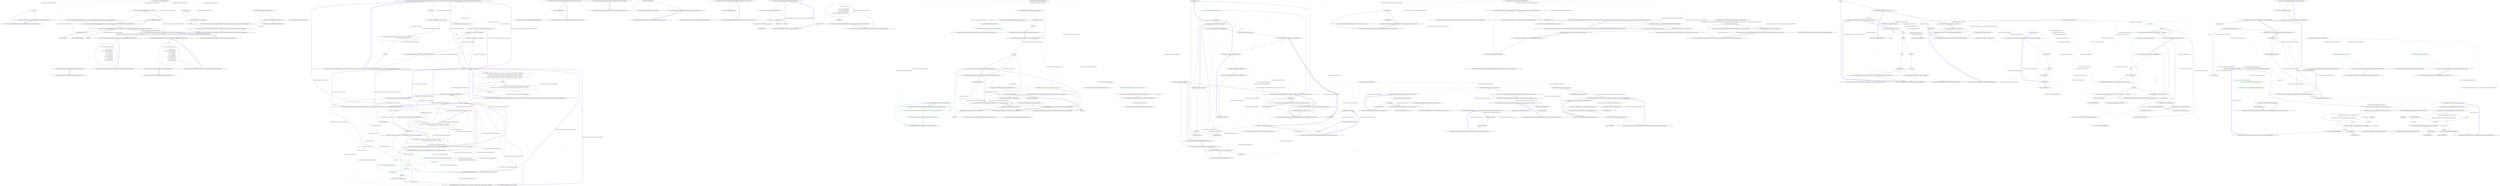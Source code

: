 digraph  {
n34 [label="QuantConnect.Data.Test.FakeTradeBarCustom", span=""];
n0 [cluster="QuantConnect.Data.Test.FakeTradeBarCustom.FakeTradeBarCustom(QuantConnect.SecurityType)", label="Entry QuantConnect.Data.Test.FakeTradeBarCustom.FakeTradeBarCustom(QuantConnect.SecurityType)", span="33-33"];
n1 [cluster="QuantConnect.Data.Test.FakeTradeBarCustom.FakeTradeBarCustom(QuantConnect.SecurityType)", label="_type = type", span="35-35"];
n2 [cluster="QuantConnect.Data.Test.FakeTradeBarCustom.FakeTradeBarCustom(QuantConnect.SecurityType)", label="Exit QuantConnect.Data.Test.FakeTradeBarCustom.FakeTradeBarCustom(QuantConnect.SecurityType)", span="33-33"];
n3 [cluster="QuantConnect.Data.Test.FakeTradeBarCustom.Reader(QuantConnect.Data.SubscriptionDataConfig, string, System.DateTime, QuantConnect.DataFeedEndpoint)", label="Entry QuantConnect.Data.Test.FakeTradeBarCustom.Reader(QuantConnect.Data.SubscriptionDataConfig, string, System.DateTime, QuantConnect.DataFeedEndpoint)", span="41-41"];
n4 [cluster="QuantConnect.Data.Test.FakeTradeBarCustom.Reader(QuantConnect.Data.SubscriptionDataConfig, string, System.DateTime, QuantConnect.DataFeedEndpoint)", label="_random.NextDouble() < 0.01", span="43-43"];
n7 [cluster="QuantConnect.Data.Test.FakeTradeBarCustom.Reader(QuantConnect.Data.SubscriptionDataConfig, string, System.DateTime, QuantConnect.DataFeedEndpoint)", label="var tradeBar  = (TradeBar)base.Reader(config, line, date, datafeed)", span="50-50"];
n5 [cluster="QuantConnect.Data.Test.FakeTradeBarCustom.Reader(QuantConnect.Data.SubscriptionDataConfig, string, System.DateTime, QuantConnect.DataFeedEndpoint)", label="return null;", span="46-46"];
n6 [cluster="QuantConnect.Data.Test.FakeTradeBarCustom.Reader(QuantConnect.Data.SubscriptionDataConfig, string, System.DateTime, QuantConnect.DataFeedEndpoint)", label="config.Security = _type", span="49-49"];
n10 [cluster="System.Random.NextDouble()", label="Entry System.Random.NextDouble()", span="0-0"];
n8 [cluster="QuantConnect.Data.Test.FakeTradeBarCustom.Reader(QuantConnect.Data.SubscriptionDataConfig, string, System.DateTime, QuantConnect.DataFeedEndpoint)", label="return CreateFromTradeBar(tradeBar);", span="51-51"];
n11 [cluster="QuantConnect.Data.Market.TradeBar.Reader(QuantConnect.Data.SubscriptionDataConfig, string, System.DateTime, QuantConnect.DataFeedEndpoint)", label="Entry QuantConnect.Data.Market.TradeBar.Reader(QuantConnect.Data.SubscriptionDataConfig, string, System.DateTime, QuantConnect.DataFeedEndpoint)", span="186-186"];
n9 [cluster="QuantConnect.Data.Test.FakeTradeBarCustom.Reader(QuantConnect.Data.SubscriptionDataConfig, string, System.DateTime, QuantConnect.DataFeedEndpoint)", label="Exit QuantConnect.Data.Test.FakeTradeBarCustom.Reader(QuantConnect.Data.SubscriptionDataConfig, string, System.DateTime, QuantConnect.DataFeedEndpoint)", span="41-41"];
n12 [cluster="QuantConnect.Data.Test.FakeTradeBarCustom.CreateFromTradeBar(QuantConnect.Data.Market.TradeBar)", label="Entry QuantConnect.Data.Test.FakeTradeBarCustom.CreateFromTradeBar(QuantConnect.Data.Market.TradeBar)", span="57-57"];
n13 [cluster="QuantConnect.Data.Test.FakeTradeBarCustom.CreateFromTradeBar(QuantConnect.Data.Market.TradeBar)", label="Exit QuantConnect.Data.Test.FakeTradeBarCustom.CreateFromTradeBar(QuantConnect.Data.Market.TradeBar)", span="57-57"];
n14 [cluster="QuantConnect.Data.Test.FakeTradeBarCustom.GetSource(QuantConnect.Data.SubscriptionDataConfig, System.DateTime, QuantConnect.DataFeedEndpoint)", label="Entry QuantConnect.Data.Test.FakeTradeBarCustom.GetSource(QuantConnect.Data.SubscriptionDataConfig, System.DateTime, QuantConnect.DataFeedEndpoint)", span="62-62"];
n15 [cluster="QuantConnect.Data.Test.FakeTradeBarCustom.GetSource(QuantConnect.Data.SubscriptionDataConfig, System.DateTime, QuantConnect.DataFeedEndpoint)", label="config.Security = _type", span="65-65"];
n16 [cluster="QuantConnect.Data.Test.FakeTradeBarCustom.GetSource(QuantConnect.Data.SubscriptionDataConfig, System.DateTime, QuantConnect.DataFeedEndpoint)", label="var file = base.GetSource(config, date, datafeed)", span="66-66"];
n17 [cluster="QuantConnect.Data.Test.FakeTradeBarCustom.GetSource(QuantConnect.Data.SubscriptionDataConfig, System.DateTime, QuantConnect.DataFeedEndpoint)", label="return file;", span="67-67"];
n19 [cluster="QuantConnect.Data.Market.TradeBar.GetSource(QuantConnect.Data.SubscriptionDataConfig, System.DateTime, QuantConnect.DataFeedEndpoint)", label="Entry QuantConnect.Data.Market.TradeBar.GetSource(QuantConnect.Data.SubscriptionDataConfig, System.DateTime, QuantConnect.DataFeedEndpoint)", span="262-262"];
n18 [cluster="QuantConnect.Data.Test.FakeTradeBarCustom.GetSource(QuantConnect.Data.SubscriptionDataConfig, System.DateTime, QuantConnect.DataFeedEndpoint)", label="Exit QuantConnect.Data.Test.FakeTradeBarCustom.GetSource(QuantConnect.Data.SubscriptionDataConfig, System.DateTime, QuantConnect.DataFeedEndpoint)", span="62-62"];
n20 [cluster="QuantConnect.Data.Test.FakeTradeBarCustom.Clone()", label="Entry QuantConnect.Data.Test.FakeTradeBarCustom.Clone()", span="73-73"];
n21 [cluster="QuantConnect.Data.Test.FakeTradeBarCustom.Clone()", label="return ObjectActivator.Clone(this) as FakeTradeBarCustom;", span="75-75"];
n22 [cluster="QuantConnect.Data.Test.FakeTradeBarCustom.Clone()", label="Exit QuantConnect.Data.Test.FakeTradeBarCustom.Clone()", span="73-73"];
n23 [cluster="QuantConnect.Util.ObjectActivator.Clone(object)", label="Entry QuantConnect.Util.ObjectActivator.Clone(object)", span="89-89"];
n24 [cluster="QuantConnect.Data.Test.FakeEquityTradeBarCustom.FakeEquityTradeBarCustom()", label="Entry QuantConnect.Data.Test.FakeEquityTradeBarCustom.FakeEquityTradeBarCustom()", span="87-87"];
n25 [cluster="QuantConnect.Data.Test.FakeEquityTradeBarCustom.FakeEquityTradeBarCustom()", label="Exit QuantConnect.Data.Test.FakeEquityTradeBarCustom.FakeEquityTradeBarCustom()", span="87-87"];
n26 [cluster="QuantConnect.Data.Test.FakeEquityTradeBarCustom.CreateFromTradeBar(QuantConnect.Data.Market.TradeBar)", label="Entry QuantConnect.Data.Test.FakeEquityTradeBarCustom.CreateFromTradeBar(QuantConnect.Data.Market.TradeBar)", span="95-95"];
n27 [cluster="QuantConnect.Data.Test.FakeEquityTradeBarCustom.CreateFromTradeBar(QuantConnect.Data.Market.TradeBar)", label="return new FakeEquityTradeBarCustom\r\n            {\r\n                Close = tradeBar.Close,\r\n                DataType = MarketDataType.Base,\r\n                High = tradeBar.High,\r\n                Low = tradeBar.Low,\r\n                Open = tradeBar.Open,\r\n                Symbol = tradeBar.Symbol,\r\n                Time = tradeBar.Time,\r\n                Value = tradeBar.Value,\r\n                Volume = tradeBar.Volume\r\n            };", span="97-108"];
n28 [cluster="QuantConnect.Data.Test.FakeEquityTradeBarCustom.CreateFromTradeBar(QuantConnect.Data.Market.TradeBar)", label="Exit QuantConnect.Data.Test.FakeEquityTradeBarCustom.CreateFromTradeBar(QuantConnect.Data.Market.TradeBar)", span="95-95"];
n29 [cluster="QuantConnect.Data.Test.FakeForexTradeBarCustom.FakeForexTradeBarCustom()", label="Entry QuantConnect.Data.Test.FakeForexTradeBarCustom.FakeForexTradeBarCustom()", span="120-120"];
n30 [cluster="QuantConnect.Data.Test.FakeForexTradeBarCustom.FakeForexTradeBarCustom()", label="Exit QuantConnect.Data.Test.FakeForexTradeBarCustom.FakeForexTradeBarCustom()", span="120-120"];
n31 [cluster="QuantConnect.Data.Test.FakeForexTradeBarCustom.CreateFromTradeBar(QuantConnect.Data.Market.TradeBar)", label="Entry QuantConnect.Data.Test.FakeForexTradeBarCustom.CreateFromTradeBar(QuantConnect.Data.Market.TradeBar)", span="128-128"];
n32 [cluster="QuantConnect.Data.Test.FakeForexTradeBarCustom.CreateFromTradeBar(QuantConnect.Data.Market.TradeBar)", label="return new FakeForexTradeBarCustom\r\n            {\r\n                Close = tradeBar.Close,\r\n                DataType = MarketDataType.Base,\r\n                High = tradeBar.High,\r\n                Low = tradeBar.Low,\r\n                Open = tradeBar.Open,\r\n                Symbol = tradeBar.Symbol,\r\n                Time = tradeBar.Time,\r\n                Value = tradeBar.Value,\r\n                Volume = tradeBar.Volume\r\n            };", span="130-141"];
n33 [cluster="QuantConnect.Data.Test.FakeForexTradeBarCustom.CreateFromTradeBar(QuantConnect.Data.Market.TradeBar)", label="Exit QuantConnect.Data.Test.FakeForexTradeBarCustom.CreateFromTradeBar(QuantConnect.Data.Market.TradeBar)", span="128-128"];
m0_26 [cluster="QuantConnect.Brokerages.FxcmBrokerageModel.CanUpdateOrder(QuantConnect.Securities.Security, QuantConnect.Orders.Order, QuantConnect.Orders.UpdateOrderRequest, out QuantConnect.Brokerages.BrokerageMessageEvent)", file="AuthorizationManager.cs", label="Entry QuantConnect.Brokerages.FxcmBrokerageModel.CanUpdateOrder(QuantConnect.Securities.Security, QuantConnect.Orders.Order, QuantConnect.Orders.UpdateOrderRequest, out QuantConnect.Brokerages.BrokerageMessageEvent)", span="135-135"];
m0_27 [cluster="QuantConnect.Brokerages.FxcmBrokerageModel.CanUpdateOrder(QuantConnect.Securities.Security, QuantConnect.Orders.Order, QuantConnect.Orders.UpdateOrderRequest, out QuantConnect.Brokerages.BrokerageMessageEvent)", file="AuthorizationManager.cs", label="message = null", span="137-137"];
m0_28 [cluster="QuantConnect.Brokerages.FxcmBrokerageModel.CanUpdateOrder(QuantConnect.Securities.Security, QuantConnect.Orders.Order, QuantConnect.Orders.UpdateOrderRequest, out QuantConnect.Brokerages.BrokerageMessageEvent)", file="AuthorizationManager.cs", label="request.Quantity != null && request.Quantity % 1000 != 0", span="140-140"];
m0_31 [cluster="QuantConnect.Brokerages.FxcmBrokerageModel.CanUpdateOrder(QuantConnect.Securities.Security, QuantConnect.Orders.Order, QuantConnect.Orders.UpdateOrderRequest, out QuantConnect.Brokerages.BrokerageMessageEvent)", file="AuthorizationManager.cs", label="var newQuantity = request.Quantity ?? order.Quantity", span="150-150"];
m0_33 [cluster="QuantConnect.Brokerages.FxcmBrokerageModel.CanUpdateOrder(QuantConnect.Securities.Security, QuantConnect.Orders.Order, QuantConnect.Orders.UpdateOrderRequest, out QuantConnect.Brokerages.BrokerageMessageEvent)", file="AuthorizationManager.cs", label="var stopPrice = request.StopPrice ?? security.Price", span="154-154"];
m0_34 [cluster="QuantConnect.Brokerages.FxcmBrokerageModel.CanUpdateOrder(QuantConnect.Securities.Security, QuantConnect.Orders.Order, QuantConnect.Orders.UpdateOrderRequest, out QuantConnect.Brokerages.BrokerageMessageEvent)", file="AuthorizationManager.cs", label="var limitPrice = request.LimitPrice ?? security.Price", span="155-155"];
m0_35 [cluster="QuantConnect.Brokerages.FxcmBrokerageModel.CanUpdateOrder(QuantConnect.Securities.Security, QuantConnect.Orders.Order, QuantConnect.Orders.UpdateOrderRequest, out QuantConnect.Brokerages.BrokerageMessageEvent)", file="AuthorizationManager.cs", label="return IsValidOrderPrices(security, order.Type, direction, stopPrice, limitPrice, ref message);", span="157-157"];
m0_29 [cluster="QuantConnect.Brokerages.FxcmBrokerageModel.CanUpdateOrder(QuantConnect.Securities.Security, QuantConnect.Orders.Order, QuantConnect.Orders.UpdateOrderRequest, out QuantConnect.Brokerages.BrokerageMessageEvent)", file="AuthorizationManager.cs", label="message = new BrokerageMessageEvent(BrokerageMessageType.Warning, ''NotSupported'',\r\n                    ''The order quantity must be a multiple of 1000.''\r\n                    )", span="142-144"];
m0_30 [cluster="QuantConnect.Brokerages.FxcmBrokerageModel.CanUpdateOrder(QuantConnect.Securities.Security, QuantConnect.Orders.Order, QuantConnect.Orders.UpdateOrderRequest, out QuantConnect.Brokerages.BrokerageMessageEvent)", file="AuthorizationManager.cs", label="return false;", span="146-146"];
m0_32 [cluster="QuantConnect.Brokerages.FxcmBrokerageModel.CanUpdateOrder(QuantConnect.Securities.Security, QuantConnect.Orders.Order, QuantConnect.Orders.UpdateOrderRequest, out QuantConnect.Brokerages.BrokerageMessageEvent)", file="AuthorizationManager.cs", label="var direction = newQuantity > 0 ? OrderDirection.Buy : OrderDirection.Sell", span="151-151"];
m0_36 [cluster="QuantConnect.Brokerages.FxcmBrokerageModel.CanUpdateOrder(QuantConnect.Securities.Security, QuantConnect.Orders.Order, QuantConnect.Orders.UpdateOrderRequest, out QuantConnect.Brokerages.BrokerageMessageEvent)", file="AuthorizationManager.cs", label="Exit QuantConnect.Brokerages.FxcmBrokerageModel.CanUpdateOrder(QuantConnect.Securities.Security, QuantConnect.Orders.Order, QuantConnect.Orders.UpdateOrderRequest, out QuantConnect.Brokerages.BrokerageMessageEvent)", span="135-135"];
m0_21 [cluster="QuantConnect.Brokerages.FxcmBrokerageModel.CanSubmitOrder(QuantConnect.Securities.Security, QuantConnect.Orders.Order, out QuantConnect.Brokerages.BrokerageMessageEvent)", file="AuthorizationManager.cs", label="return IsValidOrderPrices(security, OrderType.StopLimit, stopLimit.Direction, stopLimit.StopPrice, stopLimit.LimitPrice, ref message);", span="121-121"];
m0_20 [cluster="QuantConnect.Brokerages.FxcmBrokerageModel.CanSubmitOrder(QuantConnect.Securities.Security, QuantConnect.Orders.Order, out QuantConnect.Brokerages.BrokerageMessageEvent)", file="AuthorizationManager.cs", label="stopLimit != null", span="119-119"];
m0_37 [cluster="QuantConnect.Brokerages.FxcmBrokerageModel.GetFillModel(QuantConnect.Securities.Security)", file="AuthorizationManager.cs", label="Entry QuantConnect.Brokerages.FxcmBrokerageModel.GetFillModel(QuantConnect.Securities.Security)", span="165-165"];
m0_38 [cluster="QuantConnect.Brokerages.FxcmBrokerageModel.GetFillModel(QuantConnect.Securities.Security)", file="AuthorizationManager.cs", label="return new ImmediateFillModel();", span="167-167"];
m0_39 [cluster="QuantConnect.Brokerages.FxcmBrokerageModel.GetFillModel(QuantConnect.Securities.Security)", file="AuthorizationManager.cs", label="Exit QuantConnect.Brokerages.FxcmBrokerageModel.GetFillModel(QuantConnect.Securities.Security)", span="165-165"];
m0_40 [cluster="QuantConnect.Orders.Fills.ImmediateFillModel.ImmediateFillModel()", file="AuthorizationManager.cs", label="Entry QuantConnect.Orders.Fills.ImmediateFillModel.ImmediateFillModel()", span="26-26"];
m0_0 [cluster="QuantConnect.Brokerages.FxcmBrokerageModel.FxcmBrokerageModel(QuantConnect.AccountType)", file="AuthorizationManager.cs", label="Entry QuantConnect.Brokerages.FxcmBrokerageModel.FxcmBrokerageModel(QuantConnect.AccountType)", span="55-55"];
m0_1 [cluster="QuantConnect.Brokerages.FxcmBrokerageModel.FxcmBrokerageModel(QuantConnect.AccountType)", file="AuthorizationManager.cs", label="Exit QuantConnect.Brokerages.FxcmBrokerageModel.FxcmBrokerageModel(QuantConnect.AccountType)", span="55-55"];
m0_44 [cluster="QuantConnect.Orders.Fees.FxcmFeeModel.FxcmFeeModel()", file="AuthorizationManager.cs", label="Entry QuantConnect.Orders.Fees.FxcmFeeModel.FxcmFeeModel()", span="24-24"];
m0_19 [cluster="QuantConnect.Brokerages.FxcmBrokerageModel.CanSubmitOrder(QuantConnect.Securities.Security, QuantConnect.Orders.Order, out QuantConnect.Brokerages.BrokerageMessageEvent)", file="AuthorizationManager.cs", label="var stopLimit = order as StopLimitOrder", span="118-118"];
m0_3 [cluster="QuantConnect.Brokerages.FxcmBrokerageModel.CanSubmitOrder(QuantConnect.Securities.Security, QuantConnect.Orders.Order, out QuantConnect.Brokerages.BrokerageMessageEvent)", color=red, community=0, file="AuthorizationManager.cs", label="24: message = null", span="73-73"];
m0_4 [cluster="QuantConnect.Brokerages.FxcmBrokerageModel.CanSubmitOrder(QuantConnect.Securities.Security, QuantConnect.Orders.Order, out QuantConnect.Brokerages.BrokerageMessageEvent)", file="AuthorizationManager.cs", label="security.Type != SecurityType.Forex && security.Type != SecurityType.Cfd", span="76-76"];
m0_5 [cluster="QuantConnect.Brokerages.FxcmBrokerageModel.CanSubmitOrder(QuantConnect.Securities.Security, QuantConnect.Orders.Order, out QuantConnect.Brokerages.BrokerageMessageEvent)", file="AuthorizationManager.cs", label="message = new BrokerageMessageEvent(BrokerageMessageType.Warning, ''NotSupported'',\r\n                    ''This model does not support '' + security.Type + '' security type.''\r\n                    )", span="78-80"];
m0_6 [cluster="QuantConnect.Brokerages.FxcmBrokerageModel.CanSubmitOrder(QuantConnect.Securities.Security, QuantConnect.Orders.Order, out QuantConnect.Brokerages.BrokerageMessageEvent)", file="AuthorizationManager.cs", label="return false;", span="82-82"];
m0_7 [cluster="QuantConnect.Brokerages.FxcmBrokerageModel.CanSubmitOrder(QuantConnect.Securities.Security, QuantConnect.Orders.Order, out QuantConnect.Brokerages.BrokerageMessageEvent)", file="AuthorizationManager.cs", label="order.Type != OrderType.Limit && order.Type != OrderType.Market && order.Type != OrderType.StopMarket", span="86-86"];
m0_8 [cluster="QuantConnect.Brokerages.FxcmBrokerageModel.CanSubmitOrder(QuantConnect.Securities.Security, QuantConnect.Orders.Order, out QuantConnect.Brokerages.BrokerageMessageEvent)", file="AuthorizationManager.cs", label="message = new BrokerageMessageEvent(BrokerageMessageType.Warning, ''NotSupported'',\r\n                    ''This model does not support '' + order.Type + '' order type.''\r\n                    )", span="88-90"];
m0_2 [cluster="QuantConnect.Brokerages.FxcmBrokerageModel.CanSubmitOrder(QuantConnect.Securities.Security, QuantConnect.Orders.Order, out QuantConnect.Brokerages.BrokerageMessageEvent)", file="AuthorizationManager.cs", label="Entry QuantConnect.Brokerages.FxcmBrokerageModel.CanSubmitOrder(QuantConnect.Securities.Security, QuantConnect.Orders.Order, out QuantConnect.Brokerages.BrokerageMessageEvent)", span="71-71"];
m0_10 [cluster="QuantConnect.VisualStudioPlugin.AuthorizationManager.LogIn(QuantConnect.VisualStudioPlugin.Credentials, string)", color=green, community=0, file="AuthorizationManager.cs", label="24: var api = new Api.Api()", span="65-65"];
m0_13 [cluster="QuantConnect.VisualStudioPlugin.AuthorizationManager.LogIn(QuantConnect.VisualStudioPlugin.Credentials, string)", color=green, community=0, file="AuthorizationManager.cs", label="24: _api = api", span="69-69"];
m0_15 [cluster="QuantConnect.VisualStudioPlugin.AuthorizationManager.LogIn(QuantConnect.VisualStudioPlugin.Credentials, string)", color=green, community=0, file="AuthorizationManager.cs", label="24: return false;", span="74-74"];
m0_16 [cluster="QuantConnect.VisualStudioPlugin.AuthorizationManager.LogIn(QuantConnect.VisualStudioPlugin.Credentials, string)", color=green, community=0, file="AuthorizationManager.cs", label="24: FormatException", span="77-77"];
m0_18 [cluster="QuantConnect.VisualStudioPlugin.AuthorizationManager.LogIn(QuantConnect.VisualStudioPlugin.Credentials, string)", file="AuthorizationManager.cs", label="Exit QuantConnect.VisualStudioPlugin.AuthorizationManager.LogIn(QuantConnect.VisualStudioPlugin.Credentials, string)", span="61-61"];
m0_9 [cluster="QuantConnect.VisualStudioPlugin.AuthorizationManager.LogIn(QuantConnect.VisualStudioPlugin.Credentials, string)", file="AuthorizationManager.cs", label="Entry QuantConnect.VisualStudioPlugin.AuthorizationManager.LogIn(QuantConnect.VisualStudioPlugin.Credentials, string)", span="61-61"];
m0_11 [cluster="QuantConnect.VisualStudioPlugin.AuthorizationManager.LogIn(QuantConnect.VisualStudioPlugin.Credentials, string)", color=green, community=0, file="AuthorizationManager.cs", label="24: api.Initialize(int.Parse(credentials.UserId), credentials.AccessToken, dataFolderPath)", span="66-66"];
m0_12 [cluster="QuantConnect.VisualStudioPlugin.AuthorizationManager.LogIn(QuantConnect.VisualStudioPlugin.Credentials, string)", color=green, community=0, file="AuthorizationManager.cs", label="24: api.Connected", span="67-67"];
m0_14 [cluster="QuantConnect.VisualStudioPlugin.AuthorizationManager.LogIn(QuantConnect.VisualStudioPlugin.Credentials, string)", color=green, community=0, file="AuthorizationManager.cs", label="24: return true;", span="70-70"];
m0_17 [cluster="QuantConnect.VisualStudioPlugin.AuthorizationManager.LogIn(QuantConnect.VisualStudioPlugin.Credentials, string)", file="AuthorizationManager.cs", label="return false;", span="80-80"];
m0_22 [cluster="QuantConnect.VisualStudioPlugin.AuthorizationManager.LogOut()", file="AuthorizationManager.cs", label="Entry QuantConnect.VisualStudioPlugin.AuthorizationManager.LogOut()", span="88-88"];
m0_23 [cluster="QuantConnect.VisualStudioPlugin.AuthorizationManager.LogOut()", file="AuthorizationManager.cs", label="_api = null", span="90-90"];
m0_25 [cluster="QuantConnect.Brokerages.FxcmBrokerageModel.IsValidOrderPrices(QuantConnect.Securities.Security, QuantConnect.Orders.OrderType, QuantConnect.Orders.OrderDirection, decimal, decimal, ref QuantConnect.Brokerages.BrokerageMessageEvent)", file="AuthorizationManager.cs", label="QuantConnect.VisualStudioPlugin.AuthorizationManager", span=""];
m0_49 [cluster="QuantConnect.Brokerages.FxcmBrokerageModel.IsValidOrderPrices(QuantConnect.Securities.Security, QuantConnect.Orders.OrderType, QuantConnect.Orders.OrderDirection, decimal, decimal, ref QuantConnect.Brokerages.BrokerageMessageEvent)", file="AuthorizationManager.cs", label="var invalidPrice = orderType == OrderType.Limit && orderDirection == OrderDirection.Buy && limitPrice > security.Price ||\r\n                orderType == OrderType.Limit && orderDirection == OrderDirection.Sell && limitPrice < security.Price ||\r\n                orderType == OrderType.StopMarket && orderDirection == OrderDirection.Buy && stopPrice < security.Price ||\r\n                orderType == OrderType.StopMarket && orderDirection == OrderDirection.Sell && stopPrice > security.Price", span="196-199"];
m0_50 [cluster="QuantConnect.Brokerages.FxcmBrokerageModel.IsValidOrderPrices(QuantConnect.Securities.Security, QuantConnect.Orders.OrderType, QuantConnect.Orders.OrderDirection, decimal, decimal, ref QuantConnect.Brokerages.BrokerageMessageEvent)", file="AuthorizationManager.cs", label=invalidPrice, span="201-201"];
m0_51 [cluster="QuantConnect.Brokerages.FxcmBrokerageModel.IsValidOrderPrices(QuantConnect.Securities.Security, QuantConnect.Orders.OrderType, QuantConnect.Orders.OrderDirection, decimal, decimal, ref QuantConnect.Brokerages.BrokerageMessageEvent)", file="AuthorizationManager.cs", label="message = new BrokerageMessageEvent(BrokerageMessageType.Warning, ''NotSupported'',\r\n                    ''Limit Buy orders and Stop Sell orders must be below market, Limit Sell orders and Stop Buy orders must be above market.''\r\n                    )", span="203-205"];
m0_53 [cluster="QuantConnect.Brokerages.FxcmBrokerageModel.IsValidOrderPrices(QuantConnect.Securities.Security, QuantConnect.Orders.OrderType, QuantConnect.Orders.OrderDirection, decimal, decimal, ref QuantConnect.Brokerages.BrokerageMessageEvent)", file="AuthorizationManager.cs", label="return true;", span="210-210"];
m0_52 [cluster="QuantConnect.Brokerages.FxcmBrokerageModel.IsValidOrderPrices(QuantConnect.Securities.Security, QuantConnect.Orders.OrderType, QuantConnect.Orders.OrderDirection, decimal, decimal, ref QuantConnect.Brokerages.BrokerageMessageEvent)", file="AuthorizationManager.cs", label="return false;", span="207-207"];
m0_54 [cluster="QuantConnect.Brokerages.FxcmBrokerageModel.IsValidOrderPrices(QuantConnect.Securities.Security, QuantConnect.Orders.OrderType, QuantConnect.Orders.OrderDirection, decimal, decimal, ref QuantConnect.Brokerages.BrokerageMessageEvent)", file="AuthorizationManager.cs", label="Exit QuantConnect.Brokerages.FxcmBrokerageModel.IsValidOrderPrices(QuantConnect.Securities.Security, QuantConnect.Orders.OrderType, QuantConnect.Orders.OrderDirection, decimal, decimal, ref QuantConnect.Brokerages.BrokerageMessageEvent)", span="193-193"];
m0_45 [cluster="QuantConnect.Brokerages.FxcmBrokerageModel.GetSlippageModel(QuantConnect.Securities.Security)", file="AuthorizationManager.cs", label="Entry QuantConnect.Brokerages.FxcmBrokerageModel.GetSlippageModel(QuantConnect.Securities.Security)", span="185-185"];
m0_46 [cluster="QuantConnect.Brokerages.FxcmBrokerageModel.GetSlippageModel(QuantConnect.Securities.Security)", file="AuthorizationManager.cs", label="return new ConstantSlippageModel(0);", span="187-187"];
m0_47 [cluster="QuantConnect.Brokerages.FxcmBrokerageModel.GetSlippageModel(QuantConnect.Securities.Security)", file="AuthorizationManager.cs", label="Exit QuantConnect.Brokerages.FxcmBrokerageModel.GetSlippageModel(QuantConnect.Securities.Security)", span="185-185"];
m0_24 [cluster="QuantConnect.VisualStudioPlugin.AuthorizationManager.LogOut()", file="AuthorizationManager.cs", label="Exit QuantConnect.VisualStudioPlugin.AuthorizationManager.LogOut()", span="88-88"];
m0_41 [cluster="QuantConnect.Brokerages.FxcmBrokerageModel.GetFeeModel(QuantConnect.Securities.Security)", file="AuthorizationManager.cs", label="Entry QuantConnect.Brokerages.FxcmBrokerageModel.GetFeeModel(QuantConnect.Securities.Security)", span="175-175"];
m0_42 [cluster="QuantConnect.Brokerages.FxcmBrokerageModel.GetFeeModel(QuantConnect.Securities.Security)", file="AuthorizationManager.cs", label="return new FxcmFeeModel();", span="177-177"];
m0_43 [cluster="QuantConnect.Brokerages.FxcmBrokerageModel.GetFeeModel(QuantConnect.Securities.Security)", file="AuthorizationManager.cs", label="Exit QuantConnect.Brokerages.FxcmBrokerageModel.GetFeeModel(QuantConnect.Securities.Security)", span="175-175"];
m0_48 [cluster="QuantConnect.Orders.Slippage.ConstantSlippageModel.ConstantSlippageModel(decimal)", file="AuthorizationManager.cs", label="Entry QuantConnect.Orders.Slippage.ConstantSlippageModel.ConstantSlippageModel(decimal)", span="30-30"];
m1_0 [cluster="QuantConnect.VisualStudioPlugin.CredentialsManager.GetLastCredential()", file="CredentialsManager.cs", label="Entry QuantConnect.VisualStudioPlugin.CredentialsManager.GetLastCredential()", span="23-23"];
m1_1 [cluster="QuantConnect.VisualStudioPlugin.CredentialsManager.GetLastCredential()", color=red, community=0, file="CredentialsManager.cs", label="21: var cm = new Credential { Target = CREDENTIAL_TARGET }", span="25-25"];
m1_2 [cluster="QuantConnect.VisualStudioPlugin.CredentialsManager.GetLastCredential()", color=red, community=0, file="CredentialsManager.cs", label="21: !cm.Load()", span="26-26"];
m1_4 [cluster="QuantConnect.VisualStudioPlugin.CredentialsManager.GetLastCredential()", color=red, community=0, file="CredentialsManager.cs", label="22: return new Credentials(cm.Username, cm.Password);", span="31-31"];
m1_3 [cluster="QuantConnect.VisualStudioPlugin.CredentialsManager.GetLastCredential()", file="CredentialsManager.cs", label="return null;", span="28-28"];
m1_5 [cluster="QuantConnect.VisualStudioPlugin.CredentialsManager.GetLastCredential()", file="CredentialsManager.cs", label="Exit QuantConnect.VisualStudioPlugin.CredentialsManager.GetLastCredential()", span="23-23"];
m1_7 [cluster="Unk.Load", file="CredentialsManager.cs", label="Entry Unk.Load", span=""];
m1_6 [cluster="Credential.cstr", file="CredentialsManager.cs", label="Entry Credential.cstr", span=""];
m1_8 [cluster="Credentials.cstr", file="CredentialsManager.cs", label="Entry Credentials.cstr", span=""];
m1_13 [cluster="Unk.Save", file="CredentialsManager.cs", label="Entry Unk.Save", span=""];
m1_9 [cluster="QuantConnect.VisualStudioPlugin.CredentialsManager.SetCredentials(QuantConnect.VisualStudioPlugin.Credentials)", file="CredentialsManager.cs", label="Entry QuantConnect.VisualStudioPlugin.CredentialsManager.SetCredentials(QuantConnect.VisualStudioPlugin.Credentials)", span="34-34"];
m1_10 [cluster="QuantConnect.VisualStudioPlugin.CredentialsManager.SetCredentials(QuantConnect.VisualStudioPlugin.Credentials)", file="CredentialsManager.cs", label="var credential = new Credential\r\n            {\r\n                Target = CREDENTIAL_TARGET,\r\n                Username = credentials.UserId,\r\n                Password = credentials.AccessToken,\r\n                PersistanceType = PersistanceType.LocalComputer\r\n            }", span="36-42"];
m1_11 [cluster="QuantConnect.VisualStudioPlugin.CredentialsManager.SetCredentials(QuantConnect.VisualStudioPlugin.Credentials)", file="CredentialsManager.cs", label="credential.Save()", span="44-44"];
m1_12 [cluster="QuantConnect.VisualStudioPlugin.CredentialsManager.SetCredentials(QuantConnect.VisualStudioPlugin.Credentials)", file="CredentialsManager.cs", label="Exit QuantConnect.VisualStudioPlugin.CredentialsManager.SetCredentials(QuantConnect.VisualStudioPlugin.Credentials)", span="34-34"];
m2_34 [cluster="QuantConnect.VisualStudioPlugin.CredentialsManager.GetLastCredential()", file="LogInCommand.cs", label="Entry QuantConnect.VisualStudioPlugin.CredentialsManager.GetLastCredential()", span="24-24"];
m2_0 [cluster="QuantConnect.Tests.Brokerages.MarketOrderTestParameters.MarketOrderTestParameters(QuantConnect.Symbol)", file="LogInCommand.cs", label="Entry QuantConnect.Tests.Brokerages.MarketOrderTestParameters.MarketOrderTestParameters(QuantConnect.Symbol)", span="23-23"];
m2_1 [cluster="QuantConnect.Tests.Brokerages.MarketOrderTestParameters.MarketOrderTestParameters(QuantConnect.Symbol)", color=green, community=0, file="LogInCommand.cs", label="6: Exit QuantConnect.Tests.Brokerages.MarketOrderTestParameters.MarketOrderTestParameters(QuantConnect.Symbol)", span="23-23"];
m2_2 [cluster="QuantConnect.Tests.Brokerages.MarketOrderTestParameters.CreateShortOrder(int)", color=green, community=0, file="LogInCommand.cs", label="25: Entry QuantConnect.Tests.Brokerages.MarketOrderTestParameters.CreateShortOrder(int)", span="28-28"];
m2_3 [cluster="QuantConnect.Tests.Brokerages.MarketOrderTestParameters.CreateShortOrder(int)", file="LogInCommand.cs", label="return new MarketOrder(Symbol, -Math.Abs(quantity), DateTime.Now);", span="30-30"];
m2_25 [cluster="QuantConnect.VisualStudioPlugin.LogInDialog.GetCredentials()", file="LogInCommand.cs", label="Entry QuantConnect.VisualStudioPlugin.LogInDialog.GetCredentials()", span="76-76"];
m2_42 [cluster="QuantConnect.VisualStudioPlugin.AuthorizationManager.LogOut()", file="LogInCommand.cs", label="Entry QuantConnect.VisualStudioPlugin.AuthorizationManager.LogOut()", span="88-88"];
m2_10 [cluster="QuantConnect.VisualStudioPlugin.LogInCommand.DoLogIn(System.IServiceProvider)", file="LogInCommand.cs", label="return true;", span="54-54"];
m2_11 [cluster="QuantConnect.VisualStudioPlugin.LogInCommand.DoLogIn(System.IServiceProvider)", color=green, community=0, file="LogInCommand.cs", label="5: var logInDialog = new LogInDialog(authorizationManager, _solutionFolder)", span="57-57"];
m2_12 [cluster="QuantConnect.VisualStudioPlugin.LogInCommand.DoLogIn(System.IServiceProvider)", file="LogInCommand.cs", label="VsUtils.DisplayDialogWindow(logInDialog)", span="58-58"];
m2_4 [cluster="QuantConnect.Tests.Brokerages.MarketOrderTestParameters.CreateShortOrder(int)", file="LogInCommand.cs", label="Exit QuantConnect.Tests.Brokerages.MarketOrderTestParameters.CreateShortOrder(int)", span="28-28"];
m2_41 [cluster="QuantConnect.VisualStudioPlugin.CredentialsManager.ForgetCredentials()", file="LogInCommand.cs", label="Entry QuantConnect.VisualStudioPlugin.CredentialsManager.ForgetCredentials()", span="48-48"];
m2_36 [cluster="QuantConnect.VisualStudioPlugin.LogInCommand.DoLogOut(System.IServiceProvider)", file="LogInCommand.cs", label="Entry QuantConnect.VisualStudioPlugin.LogInCommand.DoLogOut(System.IServiceProvider)", span="86-86"];
m2_37 [cluster="QuantConnect.VisualStudioPlugin.LogInCommand.DoLogOut(System.IServiceProvider)", color=green, community=0, file="LogInCommand.cs", label="18: _credentialsManager.ForgetCredentials()", span="88-88"];
m2_38 [cluster="QuantConnect.VisualStudioPlugin.LogInCommand.DoLogOut(System.IServiceProvider)", color=green, community=0, file="LogInCommand.cs", label="32: AuthorizationManager.GetInstance().LogOut()", span="89-89"];
m2_39 [cluster="QuantConnect.VisualStudioPlugin.LogInCommand.DoLogOut(System.IServiceProvider)", color=green, community=0, file="LogInCommand.cs", label="28: VsUtils.DisplayInStatusBar(serviceProvider, ''Logged out of QuantConnect'')", span="90-90"];
m2_40 [cluster="QuantConnect.VisualStudioPlugin.LogInCommand.DoLogOut(System.IServiceProvider)", file="LogInCommand.cs", label="Exit QuantConnect.VisualStudioPlugin.LogInCommand.DoLogOut(System.IServiceProvider)", span="86-86"];
m2_23 [cluster="QuantConnect.VisualStudioPlugin.LogInDialog.LogInDialog(QuantConnect.VisualStudioPlugin.AuthorizationManager, string)", file="LogInCommand.cs", label="Entry QuantConnect.VisualStudioPlugin.LogInDialog.LogInDialog(QuantConnect.VisualStudioPlugin.AuthorizationManager, string)", span="33-33"];
m2_35 [cluster="QuantConnect.VisualStudioPlugin.AuthorizationManager.LogIn(QuantConnect.VisualStudioPlugin.Credentials, string)", file="LogInCommand.cs", label="Entry QuantConnect.VisualStudioPlugin.AuthorizationManager.LogIn(QuantConnect.VisualStudioPlugin.Credentials, string)", span="61-61"];
m2_20 [cluster="QuantConnect.VisualStudioPlugin.AuthorizationManager.GetInstance()", file="LogInCommand.cs", label="Entry QuantConnect.VisualStudioPlugin.AuthorizationManager.GetInstance()", span="31-31"];
m2_5 [cluster="QuantConnect.Orders.MarketOrder.MarketOrder(QuantConnect.Symbol, decimal, System.DateTime, string)", file="LogInCommand.cs", label="Entry QuantConnect.Orders.MarketOrder.MarketOrder(QuantConnect.Symbol, decimal, System.DateTime, string)", span="47-47"];
m2_6 [cluster="System.Math.Abs(int)", file="LogInCommand.cs", label="Entry System.Math.Abs(int)", span="0-0"];
m2_9 [cluster="QuantConnect.Tests.Brokerages.MarketOrderTestParameters.CreateLongOrder(int)", file="LogInCommand.cs", label="Exit QuantConnect.Tests.Brokerages.MarketOrderTestParameters.CreateLongOrder(int)", span="33-33"];
m2_13 [cluster="QuantConnect.VisualStudioPlugin.LogInCommand.DoLogIn(System.IServiceProvider)", file="LogInCommand.cs", label="QuantConnect.Tests.Brokerages.MarketOrderTestParameters", span=""];
m2_15 [cluster="QuantConnect.VisualStudioPlugin.LogInCommand.DoLogIn(System.IServiceProvider)", file="LogInCommand.cs", label="_credentialsManager.SetCredentials(credentials.Value)", span="64-64"];
m2_7 [cluster="QuantConnect.Tests.Brokerages.MarketOrderTestParameters.CreateLongOrder(int)", file="LogInCommand.cs", label="Entry QuantConnect.Tests.Brokerages.MarketOrderTestParameters.CreateLongOrder(int)", span="33-33"];
m2_14 [cluster="QuantConnect.VisualStudioPlugin.LogInCommand.DoLogIn(System.IServiceProvider)", file="LogInCommand.cs", label="credentials.HasValue", span="62-62"];
m2_16 [cluster="QuantConnect.VisualStudioPlugin.LogInCommand.DoLogIn(System.IServiceProvider)", file="LogInCommand.cs", label="VsUtils.DisplayInStatusBar(serviceProvider, ''Logged into QuantConnect'')", span="65-65"];
m2_8 [cluster="QuantConnect.Tests.Brokerages.MarketOrderTestParameters.CreateLongOrder(int)", file="LogInCommand.cs", label="return new MarketOrder(Symbol, Math.Abs(quantity), DateTime.Now);", span="35-35"];
m2_18 [cluster="QuantConnect.VisualStudioPlugin.LogInCommand.DoLogIn(System.IServiceProvider)", file="LogInCommand.cs", label="return false;", span="70-70"];
m2_17 [cluster="QuantConnect.VisualStudioPlugin.LogInCommand.DoLogIn(System.IServiceProvider)", file="LogInCommand.cs", label="return true;", span="66-66"];
m2_19 [cluster="QuantConnect.VisualStudioPlugin.LogInCommand.DoLogIn(System.IServiceProvider)", file="LogInCommand.cs", label="Exit QuantConnect.VisualStudioPlugin.LogInCommand.DoLogIn(System.IServiceProvider)", span="43-43"];
m2_27 [cluster="QuantConnect.VisualStudioPlugin.VsUtils.DisplayInStatusBar(System.IServiceProvider, string)", file="LogInCommand.cs", label="Entry QuantConnect.VisualStudioPlugin.VsUtils.DisplayInStatusBar(System.IServiceProvider, string)", span="31-31"];
m2_24 [cluster="Unk.DisplayDialogWindow", file="LogInCommand.cs", label="Entry Unk.DisplayDialogWindow", span=""];
m2_21 [cluster="QuantConnect.VisualStudioPlugin.AuthorizationManager.IsLoggedIn()", file="LogInCommand.cs", label="Entry QuantConnect.VisualStudioPlugin.AuthorizationManager.IsLoggedIn()", span="50-50"];
m2_22 [cluster="QuantConnect.VisualStudioPlugin.LogInCommand.LoggedInWithLastStorredPassword()", file="LogInCommand.cs", label="Entry QuantConnect.VisualStudioPlugin.LogInCommand.LoggedInWithLastStorredPassword()", span="74-74"];
m2_32 [cluster="QuantConnect.VisualStudioPlugin.LogInCommand.LoggedInWithLastStorredPassword()", color=green, community=0, file="LogInCommand.cs", label="18: return AuthorizationManager.GetInstance().LogIn(credentials, _dataFolderPath);", span="83-83"];
m2_31 [cluster="QuantConnect.VisualStudioPlugin.LogInCommand.LoggedInWithLastStorredPassword()", file="LogInCommand.cs", label="var credentials = nullableCredentials.Value", span="82-82"];
m2_28 [cluster="QuantConnect.VisualStudioPlugin.LogInCommand.LoggedInWithLastStorredPassword()", file="LogInCommand.cs", label="var nullableCredentials =_credentialsManager.GetLastCredential()", span="76-76"];
m2_29 [cluster="QuantConnect.VisualStudioPlugin.LogInCommand.LoggedInWithLastStorredPassword()", file="LogInCommand.cs", label="!nullableCredentials.HasValue", span="77-77"];
m2_30 [cluster="QuantConnect.VisualStudioPlugin.LogInCommand.LoggedInWithLastStorredPassword()", file="LogInCommand.cs", label="return false;", span="79-79"];
m2_33 [cluster="QuantConnect.VisualStudioPlugin.LogInCommand.LoggedInWithLastStorredPassword()", file="LogInCommand.cs", label="Exit QuantConnect.VisualStudioPlugin.LogInCommand.LoggedInWithLastStorredPassword()", span="74-74"];
m2_26 [cluster="QuantConnect.VisualStudioPlugin.CredentialsManager.SetCredentials(QuantConnect.VisualStudioPlugin.Credentials)", file="LogInCommand.cs", label="Entry QuantConnect.VisualStudioPlugin.CredentialsManager.SetCredentials(QuantConnect.VisualStudioPlugin.Credentials)", span="35-35"];
m2_43 [file="LogInCommand.cs", label="QuantConnect.VisualStudioPlugin.LogInCommand", span=""];
m3_10 [cluster="QuantConnect.Indicators.IndicatorBase<T>.Update(T)", file="ProjectFinder.cs", label="_previousInput = input", span="77-77"];
m3_12 [cluster="QuantConnect.Indicators.IndicatorBase<T>.Update(T)", color=green, community=0, file="ProjectFinder.cs", label="12: Current = new IndicatorDataPoint(input.Time, nextValue)", span="79-79"];
m3_13 [cluster="QuantConnect.Indicators.IndicatorBase<T>.Update(T)", file="ProjectFinder.cs", label="return IsReady;", span="81-81"];
m3_14 [cluster="QuantConnect.Indicators.IndicatorBase<T>.Update(T)", file="ProjectFinder.cs", label="Exit QuantConnect.Indicators.IndicatorBase<T>.Update(T)", span="66-66"];
m3_17 [cluster="QuantConnect.Indicators.IndicatorBase<T>.ComputeNextValue(T)", file="ProjectFinder.cs", label="Entry QuantConnect.Indicators.IndicatorBase<T>.ComputeNextValue(T)", span="117-117"];
m3_15 [cluster="System.ArgumentException.ArgumentException(string)", file="ProjectFinder.cs", label="Entry System.ArgumentException.ArgumentException(string)", span="0-0"];
m3_16 [cluster="object.ReferenceEquals(object, object)", file="ProjectFinder.cs", label="Entry object.ReferenceEquals(object, object)", span="0-0"];
m3_18 [cluster="QuantConnect.Indicators.IndicatorBase<T>.Reset()", file="ProjectFinder.cs", label="Entry QuantConnect.Indicators.IndicatorBase<T>.Reset()", span="87-87"];
m3_40 [cluster="QuantConnect.VisualStudioPlugin.ProjectFinder.UpdatAssociationsFile()", file="ProjectFinder.cs", label="Entry QuantConnect.VisualStudioPlugin.ProjectFinder.UpdatAssociationsFile()", span="110-110"];
m3_44 [cluster="QuantConnect.VisualStudioPlugin.ProjectFinder.UpdatAssociationsFile()", file="ProjectFinder.cs", label="SerializeProjectAssociations(projectAssociations)", span="113-113"];
m3_43 [cluster="QuantConnect.VisualStudioPlugin.ProjectFinder.UpdatAssociationsFile()", file="ProjectFinder.cs", label="var projectAssociations = CreateProjectAssociations()", span="112-112"];
m3_45 [cluster="QuantConnect.VisualStudioPlugin.ProjectFinder.UpdatAssociationsFile()", file="ProjectFinder.cs", label="Exit QuantConnect.VisualStudioPlugin.ProjectFinder.UpdatAssociationsFile()", span="110-110"];
m3_61 [cluster="QuantConnect.VisualStudioPlugin.ProjectAssociations.ProjectAssociations()", file="ProjectFinder.cs", label="Entry QuantConnect.VisualStudioPlugin.ProjectAssociations.ProjectAssociations()", span="142-142"];
m3_0 [cluster="QuantConnect.Indicators.IndicatorBase<T>.IndicatorBase(string)", file="ProjectFinder.cs", label="Entry QuantConnect.Indicators.IndicatorBase<T>.IndicatorBase(string)", span="33-33"];
m3_1 [cluster="QuantConnect.Indicators.IndicatorBase<T>.IndicatorBase(string)", file="ProjectFinder.cs", label="Name = name", span="35-35"];
m3_2 [cluster="QuantConnect.Indicators.IndicatorBase<T>.IndicatorBase(string)", file="ProjectFinder.cs", label="Current = new IndicatorDataPoint(DateTime.MinValue, 0m)", span="36-36"];
m3_39 [cluster="QuantConnect.VisualStudioPlugin.ProjectFinder.SetProjectAssociation(string, System.Collections.Generic.List<string>)", file="ProjectFinder.cs", label="Entry QuantConnect.VisualStudioPlugin.ProjectFinder.SetProjectAssociation(string, System.Collections.Generic.List<string>)", span="105-105"];
m3_41 [cluster="QuantConnect.VisualStudioPlugin.ProjectFinder.SetProjectAssociation(string, System.Collections.Generic.List<string>)", file="ProjectFinder.cs", label="_projectForFiles[new HashSet<string>(files)] = projectName", span="107-107"];
m3_42 [cluster="QuantConnect.VisualStudioPlugin.ProjectFinder.SetProjectAssociation(string, System.Collections.Generic.List<string>)", file="ProjectFinder.cs", label="Exit QuantConnect.VisualStudioPlugin.ProjectFinder.SetProjectAssociation(string, System.Collections.Generic.List<string>)", span="105-105"];
m3_3 [cluster="QuantConnect.VisualStudioPlugin.ProjectFinder.ReadProjectAssociations()", file="ProjectFinder.cs", label="Entry QuantConnect.VisualStudioPlugin.ProjectFinder.ReadProjectAssociations()", span="37-37"];
m3_35 [cluster="QuantConnect.VisualStudioPlugin.ProjectFinder.AssociateProjectWith(string, System.Collections.Generic.List<string>)", file="ProjectFinder.cs", label="Entry QuantConnect.VisualStudioPlugin.ProjectFinder.AssociateProjectWith(string, System.Collections.Generic.List<string>)", span="99-99"];
m3_36 [cluster="QuantConnect.VisualStudioPlugin.ProjectFinder.AssociateProjectWith(string, System.Collections.Generic.List<string>)", file="ProjectFinder.cs", label="SetProjectAssociation(projectName, files)", span="101-101"];
m3_37 [cluster="QuantConnect.VisualStudioPlugin.ProjectFinder.AssociateProjectWith(string, System.Collections.Generic.List<string>)", file="ProjectFinder.cs", label="UpdatAssociationsFile()", span="102-102"];
m3_38 [cluster="QuantConnect.VisualStudioPlugin.ProjectFinder.AssociateProjectWith(string, System.Collections.Generic.List<string>)", file="ProjectFinder.cs", label="Exit QuantConnect.VisualStudioPlugin.ProjectFinder.AssociateProjectWith(string, System.Collections.Generic.List<string>)", span="99-99"];
m3_29 [cluster="QuantConnect.VisualStudioPlugin.ProjectFinder.ProjectNameForFiles(System.Collections.Generic.List<string>)", file="ProjectFinder.cs", label="string projectName", span="86-86"];
m3_63 [cluster="System.Collections.Generic.List<T>.List(System.Collections.Generic.IEnumerable<T>)", file="ProjectFinder.cs", label="Entry System.Collections.Generic.List<T>.List(System.Collections.Generic.IEnumerable<T>)", span="0-0"];
m3_34 [cluster="System.Collections.Generic.IDictionary<TKey, TValue>.TryGetValue(TKey, out TValue)", file="ProjectFinder.cs", label="Entry System.Collections.Generic.IDictionary<TKey, TValue>.TryGetValue(TKey, out TValue)", span="0-0"];
m3_22 [cluster="Unk.ReadObject", file="ProjectFinder.cs", label="Entry Unk.ReadObject", span=""];
m3_23 [cluster="QuantConnect.VisualStudioPlugin.ProjectFinder.FillProjectAssociations(QuantConnect.VisualStudioPlugin.ProjectAssociations)", file="ProjectFinder.cs", label=projectAssociations, span="73-73"];
m3_24 [cluster="QuantConnect.VisualStudioPlugin.ProjectFinder.FillProjectAssociations(QuantConnect.VisualStudioPlugin.ProjectAssociations)", file="ProjectFinder.cs", label="_projectForFiles.Add(new HashSet<string>(projectAssociation.FileNames), projectAssociation.ProjectName)", span="75-75"];
m3_46 [cluster="QuantConnect.VisualStudioPlugin.ProjectFinder.CreateProjectAssociations()", file="ProjectFinder.cs", label="Entry QuantConnect.VisualStudioPlugin.ProjectFinder.CreateProjectAssociations()", span="126-126"];
m3_57 [cluster="QuantConnect.VisualStudioPlugin.ProjectFinder.CreateProjectAssociations()", file="ProjectFinder.cs", label=_projectForFiles, span="129-129"];
m3_56 [cluster="QuantConnect.VisualStudioPlugin.ProjectFinder.CreateProjectAssociations()", file="ProjectFinder.cs", label="var projectAssociations = new ProjectAssociations()", span="128-128"];
m3_58 [cluster="QuantConnect.VisualStudioPlugin.ProjectFinder.CreateProjectAssociations()", file="ProjectFinder.cs", label="projectAssociations.Add(new ProjectAssociation(a.Value, new List<string>(a.Key)))", span="131-131"];
m3_59 [cluster="QuantConnect.VisualStudioPlugin.ProjectFinder.CreateProjectAssociations()", file="ProjectFinder.cs", label="return projectAssociations;", span="134-134"];
m3_60 [cluster="QuantConnect.VisualStudioPlugin.ProjectFinder.CreateProjectAssociations()", file="ProjectFinder.cs", label="Exit QuantConnect.VisualStudioPlugin.ProjectFinder.CreateProjectAssociations()", span="126-126"];
m3_4 [cluster="QuantConnect.VisualStudioPlugin.ProjectFinder.ReadProjectAssociations()", file="ProjectFinder.cs", label="var projectAssociations = ParseAssociationFile()", span="41-41"];
m3_27 [cluster="QuantConnect.Indicators.IndicatorBase<T>.ToString()", file="ProjectFinder.cs", label="Exit QuantConnect.Indicators.IndicatorBase<T>.ToString()", span="107-107"];
m3_20 [cluster="QuantConnect.Indicators.IndicatorBase<T>.Reset()", file="ProjectFinder.cs", label="Current = new IndicatorDataPoint(DateTime.MinValue, default(decimal))", span="90-90"];
m3_62 [cluster="QuantConnect.VisualStudioPlugin.ProjectAssociation.ProjectAssociation(string, System.Collections.Generic.List<string>)", file="ProjectFinder.cs", label="Entry QuantConnect.VisualStudioPlugin.ProjectAssociation.ProjectAssociation(string, System.Collections.Generic.List<string>)", span="157-157"];
m3_65 [cluster="QuantConnect.VisualStudioPlugin.ProjectAssociation.ProjectAssociation(string, System.Collections.Generic.List<string>)", file="ProjectFinder.cs", label="_projectName = projectName", span="159-159"];
m3_66 [cluster="QuantConnect.VisualStudioPlugin.ProjectAssociation.ProjectAssociation(string, System.Collections.Generic.List<string>)", file="ProjectFinder.cs", label="_fileNames = fileNames", span="160-160"];
m3_67 [cluster="QuantConnect.VisualStudioPlugin.ProjectAssociation.ProjectAssociation(string, System.Collections.Generic.List<string>)", file="ProjectFinder.cs", label="Exit QuantConnect.VisualStudioPlugin.ProjectAssociation.ProjectAssociation(string, System.Collections.Generic.List<string>)", span="157-157"];
m3_28 [cluster="decimal.ToString(string)", file="ProjectFinder.cs", label="Entry decimal.ToString(string)", span="0-0"];
m3_30 [cluster="QuantConnect.VisualStudioPlugin.ProjectFinder.ProjectNameForFiles(System.Collections.Generic.List<string>)", file="ProjectFinder.cs", label="QuantConnect.Indicators.IndicatorBase<T>", span=""];
m3_31 [cluster="QuantConnect.VisualStudioPlugin.ProjectFinder.ProjectNameForFiles(System.Collections.Generic.List<string>)", file="ProjectFinder.cs", label="return projectName;", span="89-89"];
m3_32 [cluster="QuantConnect.VisualStudioPlugin.ProjectFinder.ProjectNameForFiles(System.Collections.Generic.List<string>)", file="ProjectFinder.cs", label="return '''';", span="91-91"];
m3_33 [cluster="QuantConnect.VisualStudioPlugin.ProjectFinder.ProjectNameForFiles(System.Collections.Generic.List<string>)", file="ProjectFinder.cs", label="Exit QuantConnect.VisualStudioPlugin.ProjectFinder.ProjectNameForFiles(System.Collections.Generic.List<string>)", span="84-84"];
m3_19 [cluster="System.IO.StreamReader.StreamReader(string)", file="ProjectFinder.cs", label="Entry System.IO.StreamReader.StreamReader(string)", span="0-0"];
m3_21 [cluster="DataContractSerializer.cstr", file="ProjectFinder.cs", label="Entry DataContractSerializer.cstr", span=""];
m3_5 [cluster="QuantConnect.VisualStudioPlugin.ProjectFinder.ReadProjectAssociations()", file="ProjectFinder.cs", label="FillProjectAssociations(projectAssociations)", span="42-42"];
m3_6 [cluster="QuantConnect.VisualStudioPlugin.ProjectFinder.ReadProjectAssociations()", file="ProjectFinder.cs", label=XmlException, span="44-44"];
m3_8 [cluster="QuantConnect.VisualStudioPlugin.ProjectFinder.ReadProjectAssociations()", file="ProjectFinder.cs", label=FileNotFoundException, span="52-52"];
m3_11 [cluster="QuantConnect.VisualStudioPlugin.ProjectFinder.FillProjectAssociations(QuantConnect.VisualStudioPlugin.ProjectAssociations)", file="ProjectFinder.cs", label="Entry QuantConnect.VisualStudioPlugin.ProjectFinder.FillProjectAssociations(QuantConnect.VisualStudioPlugin.ProjectAssociations)", span="71-71"];
m3_7 [cluster="QuantConnect.VisualStudioPlugin.ProjectFinder.ReadProjectAssociations()", file="ProjectFinder.cs", label=SerializationException, span="48-48"];
m3_9 [cluster="QuantConnect.VisualStudioPlugin.ProjectFinder.ReadProjectAssociations()", file="ProjectFinder.cs", label="Exit QuantConnect.VisualStudioPlugin.ProjectFinder.ReadProjectAssociations()", span="37-37"];
m3_54 [cluster="XmlTextWriter.cstr", file="ProjectFinder.cs", label="Entry XmlTextWriter.cstr", span=""];
m3_25 [cluster="QuantConnect.VisualStudioPlugin.ProjectFinder.FillProjectAssociations(QuantConnect.VisualStudioPlugin.ProjectAssociations)", file="ProjectFinder.cs", label="Exit QuantConnect.VisualStudioPlugin.ProjectFinder.FillProjectAssociations(QuantConnect.VisualStudioPlugin.ProjectAssociations)", span="71-71"];
m3_26 [cluster="System.Collections.Generic.HashSet<T>.HashSet(System.Collections.Generic.IEnumerable<T>)", file="ProjectFinder.cs", label="Entry System.Collections.Generic.HashSet<T>.HashSet(System.Collections.Generic.IEnumerable<T>)", span="0-0"];
m3_64 [cluster="System.Collections.Generic.List<T>.Add(T)", file="ProjectFinder.cs", label="Entry System.Collections.Generic.List<T>.Add(T)", span="0-0"];
m3_47 [cluster="QuantConnect.VisualStudioPlugin.ProjectFinder.SerializeProjectAssociations(QuantConnect.VisualStudioPlugin.ProjectAssociations)", file="ProjectFinder.cs", label="Entry QuantConnect.VisualStudioPlugin.ProjectFinder.SerializeProjectAssociations(QuantConnect.VisualStudioPlugin.ProjectAssociations)", span="116-116"];
m3_48 [cluster="QuantConnect.VisualStudioPlugin.ProjectFinder.SerializeProjectAssociations(QuantConnect.VisualStudioPlugin.ProjectAssociations)", color=green, community=0, file="ProjectFinder.cs", label="23: var output = new StreamWriter(PROJECT_ASSOCIATIONS_FILE, false)", span="118-118"];
m3_49 [cluster="QuantConnect.VisualStudioPlugin.ProjectFinder.SerializeProjectAssociations(QuantConnect.VisualStudioPlugin.ProjectAssociations)", file="ProjectFinder.cs", label="var writer = new XmlTextWriter(output) { Formatting = Formatting.Indented }", span="119-119"];
m3_51 [cluster="QuantConnect.VisualStudioPlugin.ProjectFinder.SerializeProjectAssociations(QuantConnect.VisualStudioPlugin.ProjectAssociations)", file="ProjectFinder.cs", label="dataContractSerializer.WriteObject(writer, projectAssociations)", span="122-122"];
m3_50 [cluster="QuantConnect.VisualStudioPlugin.ProjectFinder.SerializeProjectAssociations(QuantConnect.VisualStudioPlugin.ProjectAssociations)", file="ProjectFinder.cs", label="var dataContractSerializer = new DataContractSerializer(typeof(ProjectAssociations))", span="121-121"];
m3_52 [cluster="QuantConnect.VisualStudioPlugin.ProjectFinder.SerializeProjectAssociations(QuantConnect.VisualStudioPlugin.ProjectAssociations)", file="ProjectFinder.cs", label="Exit QuantConnect.VisualStudioPlugin.ProjectFinder.SerializeProjectAssociations(QuantConnect.VisualStudioPlugin.ProjectAssociations)", span="116-116"];
m3_55 [cluster="Unk.WriteObject", file="ProjectFinder.cs", label="Entry Unk.WriteObject", span=""];
m3_53 [cluster="System.IO.StreamWriter.StreamWriter(string, bool)", file="ProjectFinder.cs", label="Entry System.IO.StreamWriter.StreamWriter(string, bool)", span="0-0"];
m3_68 [file="ProjectFinder.cs", label="QuantConnect.VisualStudioPlugin.ProjectFinder", span=""];
m3_69 [file="ProjectFinder.cs", label="QuantConnect.VisualStudioPlugin.ProjectAssociation", span=""];
m4_9 [cluster="QuantConnect.Securities.FuncSecuritySeeder.FuncSecuritySeeder(System.Func<QuantConnect.Securities.Security, QuantConnect.Data.BaseData>)", file="QuantConnectPackage.cs", label="Entry QuantConnect.Securities.FuncSecuritySeeder.FuncSecuritySeeder(System.Func<QuantConnect.Securities.Security, QuantConnect.Data.BaseData>)", span="33-33"];
m4_25 [cluster="QuantConnect.Securities.BrokerageModelSecurityInitializer.Initialize(QuantConnect.Securities.Security, bool)", file="QuantConnectPackage.cs", label="Entry QuantConnect.Securities.BrokerageModelSecurityInitializer.Initialize(QuantConnect.Securities.Security, bool)", span="49-49"];
m4_14 [cluster="QuantConnect.Algorithm.CSharp.CustomSecurityInitializerAlgorithm.OnData(QuantConnect.Data.Market.TradeBars)", file="QuantConnectPackage.cs", label="Entry QuantConnect.Algorithm.CSharp.CustomSecurityInitializerAlgorithm.OnData(QuantConnect.Data.Market.TradeBars)", span="41-41"];
m4_15 [cluster="QuantConnect.Algorithm.CSharp.CustomSecurityInitializerAlgorithm.OnData(QuantConnect.Data.Market.TradeBars)", file="QuantConnectPackage.cs", label="!Portfolio.Invested", span="43-43"];
m4_16 [cluster="QuantConnect.Algorithm.CSharp.CustomSecurityInitializerAlgorithm.OnData(QuantConnect.Data.Market.TradeBars)", file="QuantConnectPackage.cs", label="SetHoldings(''SPY'', 1)", span="45-45"];
m4_17 [cluster="QuantConnect.Algorithm.CSharp.CustomSecurityInitializerAlgorithm.OnData(QuantConnect.Data.Market.TradeBars)", file="QuantConnectPackage.cs", label="Exit QuantConnect.Algorithm.CSharp.CustomSecurityInitializerAlgorithm.OnData(QuantConnect.Data.Market.TradeBars)", span="41-41"];
m4_18 [cluster="QuantConnect.Algorithm.QCAlgorithm.SetHoldings(QuantConnect.Symbol, int, bool, string)", file="QuantConnectPackage.cs", label="Entry QuantConnect.Algorithm.QCAlgorithm.SetHoldings(QuantConnect.Symbol, int, bool, string)", span="861-861"];
m4_21 [cluster="QuantConnect.Algorithm.CSharp.CustomSecurityInitializerAlgorithm.CustomSecurityInitializer.Initialize(QuantConnect.Securities.Security, bool)", file="QuantConnectPackage.cs", label="Entry QuantConnect.Algorithm.CSharp.CustomSecurityInitializerAlgorithm.CustomSecurityInitializer.Initialize(QuantConnect.Securities.Security, bool)", span="77-77"];
m4_22 [cluster="QuantConnect.Algorithm.CSharp.CustomSecurityInitializerAlgorithm.CustomSecurityInitializer.Initialize(QuantConnect.Securities.Security, bool)", file="QuantConnectPackage.cs", label="base.Initialize(security, seedSecurity)", span="80-80"];
m4_23 [cluster="QuantConnect.Algorithm.CSharp.CustomSecurityInitializerAlgorithm.CustomSecurityInitializer.Initialize(QuantConnect.Securities.Security, bool)", file="QuantConnectPackage.cs", label="security.SetDataNormalizationMode(_dataNormalizationMode)", span="83-83"];
m4_24 [cluster="QuantConnect.Algorithm.CSharp.CustomSecurityInitializerAlgorithm.CustomSecurityInitializer.Initialize(QuantConnect.Securities.Security, bool)", file="QuantConnectPackage.cs", label="Exit QuantConnect.Algorithm.CSharp.CustomSecurityInitializerAlgorithm.CustomSecurityInitializer.Initialize(QuantConnect.Securities.Security, bool)", span="77-77"];
m4_10 [cluster="QuantConnect.Algorithm.QCAlgorithm.SetSecurityInitializer(QuantConnect.Securities.ISecurityInitializer)", file="QuantConnectPackage.cs", label="Entry QuantConnect.Algorithm.QCAlgorithm.SetSecurityInitializer(QuantConnect.Securities.ISecurityInitializer)", span="567-567"];
m4_12 [cluster="QuantConnect.Algorithm.QCAlgorithm.SetEndDate(int, int, int)", file="QuantConnectPackage.cs", label="Entry QuantConnect.Algorithm.QCAlgorithm.SetEndDate(int, int, int)", span="1095-1095"];
m4_13 [cluster="QuantConnect.Algorithm.QCAlgorithm.AddSecurity(QuantConnect.SecurityType, string, QuantConnect.Resolution, bool, bool)", file="QuantConnectPackage.cs", label="Entry QuantConnect.Algorithm.QCAlgorithm.AddSecurity(QuantConnect.SecurityType, string, QuantConnect.Resolution, bool, bool)", span="1262-1262"];
m4_7 [cluster="QuantConnect.Algorithm.QCAlgorithm.SetBrokerageModel(QuantConnect.Brokerages.BrokerageName, QuantConnect.AccountType)", file="QuantConnectPackage.cs", label="Entry QuantConnect.Algorithm.QCAlgorithm.SetBrokerageModel(QuantConnect.Brokerages.BrokerageName, QuantConnect.AccountType)", span="884-884"];
m4_26 [cluster="QuantConnect.Securities.Security.SetDataNormalizationMode(QuantConnect.DataNormalizationMode)", file="QuantConnectPackage.cs", label="Entry QuantConnect.Securities.Security.SetDataNormalizationMode(QuantConnect.DataNormalizationMode)", span="664-664"];
m4_11 [cluster="QuantConnect.Algorithm.QCAlgorithm.SetStartDate(int, int, int)", file="QuantConnectPackage.cs", label="Entry QuantConnect.Algorithm.QCAlgorithm.SetStartDate(int, int, int)", span="1070-1070"];
m4_8 [cluster="QuantConnect.Algorithm.CSharp.CustomSecurityInitializerAlgorithm.CustomSecurityInitializer.CustomSecurityInitializer(QuantConnect.Brokerages.IBrokerageModel, QuantConnect.Securities.ISecuritySeeder, QuantConnect.DataNormalizationMode)", file="QuantConnectPackage.cs", label="Entry QuantConnect.Algorithm.CSharp.CustomSecurityInitializerAlgorithm.CustomSecurityInitializer.CustomSecurityInitializer(QuantConnect.Brokerages.IBrokerageModel, QuantConnect.Securities.ISecuritySeeder, QuantConnect.DataNormalizationMode)", span="66-66"];
m4_19 [cluster="QuantConnect.Algorithm.CSharp.CustomSecurityInitializerAlgorithm.CustomSecurityInitializer.CustomSecurityInitializer(QuantConnect.Brokerages.IBrokerageModel, QuantConnect.Securities.ISecuritySeeder, QuantConnect.DataNormalizationMode)", file="QuantConnectPackage.cs", label="_dataNormalizationMode = dataNormalizationMode", span="69-69"];
m4_20 [cluster="QuantConnect.Algorithm.CSharp.CustomSecurityInitializerAlgorithm.CustomSecurityInitializer.CustomSecurityInitializer(QuantConnect.Brokerages.IBrokerageModel, QuantConnect.Securities.ISecuritySeeder, QuantConnect.DataNormalizationMode)", file="QuantConnectPackage.cs", label="Exit QuantConnect.Algorithm.CSharp.CustomSecurityInitializerAlgorithm.CustomSecurityInitializer.CustomSecurityInitializer(QuantConnect.Brokerages.IBrokerageModel, QuantConnect.Securities.ISecuritySeeder, QuantConnect.DataNormalizationMode)", span="66-66"];
m4_0 [cluster="QuantConnect.Algorithm.CSharp.CustomSecurityInitializerAlgorithm.Initialize()", file="QuantConnectPackage.cs", label="Entry QuantConnect.Algorithm.CSharp.CustomSecurityInitializerAlgorithm.Initialize()", span="29-29"];
m4_1 [cluster="QuantConnect.Algorithm.CSharp.CustomSecurityInitializerAlgorithm.Initialize()", file="QuantConnectPackage.cs", label="SetBrokerageModel(BrokerageName.TradierBrokerage)", span="32-32"];
m4_2 [cluster="QuantConnect.Algorithm.CSharp.CustomSecurityInitializerAlgorithm.Initialize()", file="QuantConnectPackage.cs", label="SetSecurityInitializer(new CustomSecurityInitializer(BrokerageModel, new FuncSecuritySeeder(GetLastKnownPrice), DataNormalizationMode.Raw))", span="33-33"];
m4_3 [cluster="QuantConnect.Algorithm.CSharp.CustomSecurityInitializerAlgorithm.Initialize()", file="QuantConnectPackage.cs", label="SetStartDate(2012, 01, 01)", span="35-35"];
m4_4 [cluster="QuantConnect.Algorithm.CSharp.CustomSecurityInitializerAlgorithm.Initialize()", file="QuantConnectPackage.cs", label="SetEndDate(2013, 01, 01)", span="36-36"];
m4_5 [cluster="QuantConnect.Algorithm.CSharp.CustomSecurityInitializerAlgorithm.Initialize()", file="QuantConnectPackage.cs", label="AddSecurity(SecurityType.Equity, ''SPY'', Resolution.Hour)", span="38-38"];
m4_6 [cluster="QuantConnect.Algorithm.CSharp.CustomSecurityInitializerAlgorithm.Initialize()", file="QuantConnectPackage.cs", label="Exit QuantConnect.Algorithm.CSharp.CustomSecurityInitializerAlgorithm.Initialize()", span="29-29"];
m4_27 [file="QuantConnectPackage.cs", label="QuantConnect.Algorithm.CSharp.CustomSecurityInitializerAlgorithm", span=""];
m4_28 [file="QuantConnectPackage.cs", label="QuantConnect.Algorithm.CSharp.CustomSecurityInitializerAlgorithm.CustomSecurityInitializer", span=""];
m5_9 [cluster="QuantConnect.Tests.Common.Util.MemoizingEnumerableTests.EnumeratesOnce()", file="SolutionExplorerMenuCommand.cs", label="int i = 0", span="36-36"];
m5_52 [cluster="QuantConnect.Data.BaseData.Clone()", file="SolutionExplorerMenuCommand.cs", label="Entry QuantConnect.Data.BaseData.Clone()", span="203-203"];
m5_8 [cluster="QuantConnect.Tests.Common.Util.MemoizingEnumerableTests.EnumeratesOnce()", file="SolutionExplorerMenuCommand.cs", label="Entry QuantConnect.Tests.Common.Util.MemoizingEnumerableTests.EnumeratesOnce()", span="34-34"];
m5_5 [cluster="QuantConnect.Lean.Engine.StreamStore.StreamStore(QuantConnect.Data.SubscriptionDataConfig)", file="SolutionExplorerMenuCommand.cs", label="_increment = config.Increment", span="118-118"];
m5_0 [cluster="QuantConnect.Lean.Engine.StreamStore.StreamStore(QuantConnect.Data.SubscriptionDataConfig)", file="SolutionExplorerMenuCommand.cs", label="Entry QuantConnect.Lean.Engine.StreamStore.StreamStore(QuantConnect.Data.SubscriptionDataConfig)", span="112-112"];
m5_1 [cluster="QuantConnect.Lean.Engine.StreamStore.StreamStore(QuantConnect.Data.SubscriptionDataConfig)", file="SolutionExplorerMenuCommand.cs", label="_type = config.Type", span="114-114"];
m5_2 [cluster="QuantConnect.Lean.Engine.StreamStore.StreamStore(QuantConnect.Data.SubscriptionDataConfig)", file="SolutionExplorerMenuCommand.cs", label="_data = null", span="115-115"];
m5_3 [cluster="QuantConnect.Lean.Engine.StreamStore.StreamStore(QuantConnect.Data.SubscriptionDataConfig)", file="SolutionExplorerMenuCommand.cs", label="_lock = new object()", span="116-116"];
m5_4 [cluster="QuantConnect.Lean.Engine.StreamStore.StreamStore(QuantConnect.Data.SubscriptionDataConfig)", file="SolutionExplorerMenuCommand.cs", label="_config = config", span="117-117"];
m5_6 [cluster="QuantConnect.Lean.Engine.StreamStore.StreamStore(QuantConnect.Data.SubscriptionDataConfig)", color=green, community=0, file="SolutionExplorerMenuCommand.cs", label="3: _queue = new ConcurrentQueue<BaseData>()", span="119-119"];
m5_17 [cluster="QuantConnect.Lean.Engine.StreamStore.Update(QuantConnect.Data.Market.Tick)", file="SolutionExplorerMenuCommand.cs", label="Entry QuantConnect.Lean.Engine.StreamStore.Update(QuantConnect.Data.Market.Tick)", span="143-143"];
m5_18 [cluster="QuantConnect.Lean.Engine.StreamStore.Update(QuantConnect.Data.Market.Tick)", file="SolutionExplorerMenuCommand.cs", label="var barStartTime = ComputeBarStartTime(tick)", span="146-146"];
m5_19 [cluster="QuantConnect.Lean.Engine.StreamStore.Update(QuantConnect.Data.Market.Tick)", file="SolutionExplorerMenuCommand.cs", label="_data != null && _data.Time < barStartTime", span="147-147"];
m5_55 [cluster="QuantConnect.Logging.Log.Error(string, bool)", file="SolutionExplorerMenuCommand.cs", label="Entry QuantConnect.Logging.Log.Error(string, bool)", span="86-86"];
m5_31 [cluster="QuantConnect.Data.BaseData.Update(decimal, decimal, decimal, decimal)", file="SolutionExplorerMenuCommand.cs", label="Entry QuantConnect.Data.BaseData.Update(decimal, decimal, decimal, decimal)", span="176-176"];
m5_21 [cluster="QuantConnect.Lean.Engine.StreamStore.Update(QuantConnect.Data.Market.Tick)", file="SolutionExplorerMenuCommand.cs", label=_lock, span="150-150"];
m5_22 [cluster="QuantConnect.Lean.Engine.StreamStore.Update(QuantConnect.Data.Market.Tick)", file="SolutionExplorerMenuCommand.cs", label="_type.Name", span="152-152"];
m5_24 [cluster="QuantConnect.Lean.Engine.StreamStore.Update(QuantConnect.Data.Market.Tick)", file="SolutionExplorerMenuCommand.cs", label="_data == null", span="155-155"];
m5_25 [cluster="QuantConnect.Lean.Engine.StreamStore.Update(QuantConnect.Data.Market.Tick)", file="SolutionExplorerMenuCommand.cs", label="_data = new TradeBar(barStartTime, _config.Symbol, tick.LastPrice, tick.LastPrice, tick.LastPrice, tick.LastPrice, tick.Quantity)", span="157-157"];
m5_26 [cluster="QuantConnect.Lean.Engine.StreamStore.Update(QuantConnect.Data.Market.Tick)", file="SolutionExplorerMenuCommand.cs", label="_data.Update(tick.LastPrice, tick.Quantity, tick.BidPrice, tick.AskPrice)", span="162-162"];
m5_28 [cluster="QuantConnect.Lean.Engine.StreamStore.Update(QuantConnect.Data.Market.Tick)", file="SolutionExplorerMenuCommand.cs", label="_queue.Enqueue(tick)", span="168-168"];
m5_20 [cluster="QuantConnect.Lean.Engine.StreamStore.Update(QuantConnect.Data.Market.Tick)", file="SolutionExplorerMenuCommand.cs", label=i, span=""];
m5_23 [cluster="QuantConnect.Lean.Engine.StreamStore.Update(QuantConnect.Data.Market.Tick)", file="SolutionExplorerMenuCommand.cs", label="''TradeBar''", span="154-154"];
m5_27 [cluster="QuantConnect.Lean.Engine.StreamStore.Update(QuantConnect.Data.Market.Tick)", file="SolutionExplorerMenuCommand.cs", label="''Tick''", span="167-167"];
m5_29 [cluster="QuantConnect.Lean.Engine.StreamStore.Update(QuantConnect.Data.Market.Tick)", file="SolutionExplorerMenuCommand.cs", label="Exit QuantConnect.Lean.Engine.StreamStore.Update(QuantConnect.Data.Market.Tick)", span="143-143"];
m5_54 [cluster="System.DateTime.Add(System.TimeSpan)", file="SolutionExplorerMenuCommand.cs", label="Entry System.DateTime.Add(System.TimeSpan)", span="0-0"];
m5_10 [cluster="QuantConnect.Tests.Common.Util.MemoizingEnumerableTests.EnumeratesOnce()", file="SolutionExplorerMenuCommand.cs", label="var enumerable = Enumerable.Range(0, 10).Select(x => i++)", span="37-37"];
m5_11 [cluster="QuantConnect.Tests.Common.Util.MemoizingEnumerableTests.EnumeratesOnce()", file="SolutionExplorerMenuCommand.cs", label="var memoized = new MemoizingEnumerable<int>(enumerable)", span="38-38"];
m5_13 [cluster="QuantConnect.Tests.Common.Util.MemoizingEnumerableTests.EnumeratesOnce()", file="SolutionExplorerMenuCommand.cs", label="Exit QuantConnect.Tests.Common.Util.MemoizingEnumerableTests.EnumeratesOnce()", span="34-34"];
m5_12 [cluster="QuantConnect.Tests.Common.Util.MemoizingEnumerableTests.EnumeratesOnce()", file="SolutionExplorerMenuCommand.cs", label="CollectionAssert.AreEqual(memoized, memoized)", span="40-40"];
m5_14 [cluster="System.Linq.Enumerable.Range(int, int)", file="SolutionExplorerMenuCommand.cs", label="Entry System.Linq.Enumerable.Range(int, int)", span="0-0"];
m5_58 [cluster="System.DateTime.RoundDown(System.TimeSpan)", file="SolutionExplorerMenuCommand.cs", label="Entry System.DateTime.RoundDown(System.TimeSpan)", span="277-277"];
m5_7 [cluster="Unk.AreEqual", file="SolutionExplorerMenuCommand.cs", label="Entry Unk.AreEqual", span=""];
m5_33 [cluster="QuantConnect.Lean.Engine.StreamStore.TriggerArchive(bool)", file="SolutionExplorerMenuCommand.cs", label="Entry QuantConnect.Lean.Engine.StreamStore.TriggerArchive(bool)", span="179-179"];
m5_41 [cluster="QuantConnect.Lean.Engine.StreamStore.TriggerArchive(bool)", color=green, community=0, file="SolutionExplorerMenuCommand.cs", label="19: _data = null", span="197-197"];
m5_40 [cluster="QuantConnect.Lean.Engine.StreamStore.TriggerArchive(bool)", file="SolutionExplorerMenuCommand.cs", label="_queue.Enqueue(_data.Clone())", span="196-196"];
m5_48 [cluster="QuantConnect.Lean.Engine.StreamStore.TriggerArchive(bool)", file="SolutionExplorerMenuCommand.cs", label=Exception, span="210-210"];
m5_34 [cluster="QuantConnect.Lean.Engine.StreamStore.TriggerArchive(bool)", file="SolutionExplorerMenuCommand.cs", label=_lock, span="181-181"];
m5_35 [cluster="QuantConnect.Lean.Engine.StreamStore.TriggerArchive(bool)", file="SolutionExplorerMenuCommand.cs", label="_data == null && !fillForward", span="186-186"];
m5_36 [cluster="QuantConnect.Lean.Engine.StreamStore.TriggerArchive(bool)", file="SolutionExplorerMenuCommand.cs", label="Log.Debug(''StreamStore.TriggerArchive(): No data to store, and not fill forward: '' + Symbol)", span="188-188"];
m5_37 [cluster="QuantConnect.Lean.Engine.StreamStore.TriggerArchive(bool)", file="SolutionExplorerMenuCommand.cs", label="_data != null", span="191-191"];
m5_38 [cluster="QuantConnect.Lean.Engine.StreamStore.TriggerArchive(bool)", file="SolutionExplorerMenuCommand.cs", label="Log.Debug(''StreamStore.TriggerArchive(): Enqueued new data: S:'' + _data.Symbol + '' V:'' + _data.Value)", span="194-194"];
m5_39 [cluster="QuantConnect.Lean.Engine.StreamStore.TriggerArchive(bool)", file="SolutionExplorerMenuCommand.cs", label="_previousData = _data.Clone()", span="195-195"];
m5_42 [cluster="QuantConnect.Lean.Engine.StreamStore.TriggerArchive(bool)", file="SolutionExplorerMenuCommand.cs", label="fillForward && _data == null && _previousData != null", span="199-199"];
m5_43 [cluster="QuantConnect.Lean.Engine.StreamStore.TriggerArchive(bool)", file="SolutionExplorerMenuCommand.cs", label="Log.Debug(''StreamStore.TriggerArchive(): Fillforward, Previous Enqueued: S:'' + _previousData.Symbol + '' V:'' + _previousData.Value)", span="202-202"];
m5_44 [cluster="QuantConnect.Lean.Engine.StreamStore.TriggerArchive(bool)", file="SolutionExplorerMenuCommand.cs", label="var cloneForward = _previousData.Clone(true)", span="203-203"];
m5_45 [cluster="QuantConnect.Lean.Engine.StreamStore.TriggerArchive(bool)", file="SolutionExplorerMenuCommand.cs", label="cloneForward.Time = _previousData.Time.Add(_increment)", span="204-204"];
m5_46 [cluster="QuantConnect.Lean.Engine.StreamStore.TriggerArchive(bool)", file="SolutionExplorerMenuCommand.cs", label="_queue.Enqueue(cloneForward)", span="205-205"];
m5_47 [cluster="QuantConnect.Lean.Engine.StreamStore.TriggerArchive(bool)", file="SolutionExplorerMenuCommand.cs", label="_previousData = cloneForward.Clone()", span="207-207"];
m5_49 [cluster="QuantConnect.Lean.Engine.StreamStore.TriggerArchive(bool)", file="SolutionExplorerMenuCommand.cs", label="Log.Error(''StreamStore.TriggerAchive(fillforward): Failed to archive: '' + err.Message)", span="212-212"];
m5_50 [cluster="QuantConnect.Lean.Engine.StreamStore.TriggerArchive(bool)", file="SolutionExplorerMenuCommand.cs", label="Exit QuantConnect.Lean.Engine.StreamStore.TriggerArchive(bool)", span="179-179"];
m5_51 [cluster="QuantConnect.Logging.Log.Debug(string, int, int)", file="SolutionExplorerMenuCommand.cs", label="Entry QuantConnect.Logging.Log.Debug(string, int, int)", span="124-124"];
m5_15 [cluster="Unk.Select", file="SolutionExplorerMenuCommand.cs", label="Entry Unk.Select", span=""];
m5_56 [cluster="QuantConnect.Lean.Engine.StreamStore.ComputeBarStartTime(QuantConnect.Data.BaseData)", file="SolutionExplorerMenuCommand.cs", label="return DateTime.Now.RoundDown(_increment);", span="225-225"];
m5_57 [cluster="QuantConnect.Lean.Engine.StreamStore.ComputeBarStartTime(QuantConnect.Data.BaseData)", file="SolutionExplorerMenuCommand.cs", label="Exit QuantConnect.Lean.Engine.StreamStore.ComputeBarStartTime(QuantConnect.Data.BaseData)", span="222-222"];
m5_53 [cluster="QuantConnect.Data.BaseData.Clone(bool)", file="SolutionExplorerMenuCommand.cs", label="Entry QuantConnect.Data.BaseData.Clone(bool)", span="189-189"];
m5_16 [cluster="MemoizingEnumerable<int>.cstr", file="SolutionExplorerMenuCommand.cs", label="Entry MemoizingEnumerable<int>.cstr", span=""];
m5_32 [cluster="System.Collections.Concurrent.ConcurrentQueue<T>.Enqueue(T)", file="SolutionExplorerMenuCommand.cs", label="Entry System.Collections.Concurrent.ConcurrentQueue<T>.Enqueue(T)", span="0-0"];
m5_30 [cluster="QuantConnect.Data.Market.TradeBar.TradeBar(System.DateTime, string, decimal, decimal, decimal, decimal, long)", file="SolutionExplorerMenuCommand.cs", label="Entry QuantConnect.Data.Market.TradeBar.TradeBar(System.DateTime, string, decimal, decimal, decimal, decimal, long)", span="163-163"];
m5_59 [file="SolutionExplorerMenuCommand.cs", label="QuantConnect.Lean.Engine.StreamStore", span=""];
m6_38 [cluster="QuantConnect.VisualStudioPlugin.ToolMenuCommand.Initialize(Package)", file="ToolMenuCommand.cs", label="Entry QuantConnect.VisualStudioPlugin.ToolMenuCommand.Initialize(Package)", span="121-121"];
m6_39 [cluster="QuantConnect.VisualStudioPlugin.ToolMenuCommand.Initialize(Package)", file="ToolMenuCommand.cs", label="Instance = new ToolMenuCommand(package)", span="123-123"];
m6_40 [cluster="QuantConnect.VisualStudioPlugin.ToolMenuCommand.Initialize(Package)", file="ToolMenuCommand.cs", label="Exit QuantConnect.VisualStudioPlugin.ToolMenuCommand.Initialize(Package)", span="121-121"];
m6_22 [cluster="System.ComponentModel.Design.CommandID.CommandID(System.Guid, int)", file="ToolMenuCommand.cs", label="Entry System.ComponentModel.Design.CommandID.CommandID(System.Guid, int)", span="0-0"];
m6_7 [cluster="QuantConnect.VisualStudioPlugin.ToolMenuCommand.ToolMenuCommand(Package)", file="ToolMenuCommand.cs", label="commandService != null", span="66-66"];
m6_8 [cluster="QuantConnect.VisualStudioPlugin.ToolMenuCommand.ToolMenuCommand(Package)", file="ToolMenuCommand.cs", label="RegisterLogInCommand(commandService)", span="68-68"];
m6_9 [cluster="QuantConnect.VisualStudioPlugin.ToolMenuCommand.ToolMenuCommand(Package)", file="ToolMenuCommand.cs", label="RegisterLogOutCommand(commandService)", span="69-69"];
m6_10 [cluster="QuantConnect.VisualStudioPlugin.ToolMenuCommand.ToolMenuCommand(Package)", file="ToolMenuCommand.cs", label="Exit QuantConnect.VisualStudioPlugin.ToolMenuCommand.ToolMenuCommand(Package)", span="54-54"];
m6_41 [cluster="QuantConnect.VisualStudioPlugin.ToolMenuCommand.LogInCallback(object, System.EventArgs)", file="ToolMenuCommand.cs", label="Entry QuantConnect.VisualStudioPlugin.ToolMenuCommand.LogInCallback(object, System.EventArgs)", span="133-133"];
m6_42 [cluster="QuantConnect.VisualStudioPlugin.ToolMenuCommand.LogInCallback(object, System.EventArgs)", color=green, community=0, file="ToolMenuCommand.cs", label="28: _logInCommand.DoLogIn(this.ServiceProvider)", span="135-135"];
m6_43 [cluster="QuantConnect.VisualStudioPlugin.ToolMenuCommand.LogInCallback(object, System.EventArgs)", file="ToolMenuCommand.cs", label="Exit QuantConnect.VisualStudioPlugin.ToolMenuCommand.LogInCallback(object, System.EventArgs)", span="133-133"];
m6_14 [cluster="QuantConnect.Commands.AddSecurityCommand.Result.Result(QuantConnect.Commands.AddSecurityCommand, bool, QuantConnect.Symbol)", file="ToolMenuCommand.cs", label="Exit QuantConnect.Commands.AddSecurityCommand.Result.Result(QuantConnect.Commands.AddSecurityCommand, bool, QuantConnect.Symbol)", span="97-97"];
m6_35 [cluster="lambda expression", file="ToolMenuCommand.cs", label="Entry lambda expression", span="89-92"];
m6_26 [cluster="lambda expression", file="ToolMenuCommand.cs", label="logInMenuItem.Enabled = !AuthorizationManager.GetInstance().IsLoggedIn()", span="79-79"];
m6_36 [cluster="lambda expression", file="ToolMenuCommand.cs", label="logOutMenuItem.Enabled = AuthorizationManager.GetInstance().IsLoggedIn()", span="91-91"];
m6_25 [cluster="lambda expression", file="ToolMenuCommand.cs", label="Entry lambda expression", span="77-80"];
m6_27 [cluster="lambda expression", file="ToolMenuCommand.cs", label="Exit lambda expression", span="77-80"];
m6_37 [cluster="lambda expression", file="ToolMenuCommand.cs", label="Exit lambda expression", span="89-92"];
m6_16 [cluster="QuantConnect.VisualStudioPlugin.ToolMenuCommand.RegisterLogOutCommand(OleMenuCommandService)", file="ToolMenuCommand.cs", label="QuantConnect.Commands.AddSecurityCommand.Result", span=""];
m6_31 [cluster="QuantConnect.VisualStudioPlugin.ToolMenuCommand.RegisterLogOutCommand(OleMenuCommandService)", file="ToolMenuCommand.cs", label="var logOutMenuItem = new OleMenuCommand(this.LogOutCallback, menuCommandID)", span="88-88"];
m6_30 [cluster="QuantConnect.VisualStudioPlugin.ToolMenuCommand.RegisterLogOutCommand(OleMenuCommandService)", file="ToolMenuCommand.cs", label="var menuCommandID = new CommandID(CommandSet, LogOutCommandId)", span="87-87"];
m6_32 [cluster="QuantConnect.VisualStudioPlugin.ToolMenuCommand.RegisterLogOutCommand(OleMenuCommandService)", file="ToolMenuCommand.cs", label="logOutMenuItem.BeforeQueryStatus += (sender, evt) =>\r\n            {\r\n                logOutMenuItem.Enabled = AuthorizationManager.GetInstance().IsLoggedIn();\r\n            }", span="89-92"];
m6_33 [cluster="QuantConnect.VisualStudioPlugin.ToolMenuCommand.RegisterLogOutCommand(OleMenuCommandService)", file="ToolMenuCommand.cs", label="commandService.AddCommand(logOutMenuItem)", span="93-93"];
m6_34 [cluster="QuantConnect.VisualStudioPlugin.ToolMenuCommand.RegisterLogOutCommand(OleMenuCommandService)", file="ToolMenuCommand.cs", label="Exit QuantConnect.VisualStudioPlugin.ToolMenuCommand.RegisterLogOutCommand(OleMenuCommandService)", span="85-85"];
m6_11 [cluster="System.ArgumentNullException.ArgumentNullException(string)", file="ToolMenuCommand.cs", label="Entry System.ArgumentNullException.ArgumentNullException(string)", span="0-0"];
m6_48 [cluster="QuantConnect.VisualStudioPlugin.LogInCommand.DoLogOut(System.IServiceProvider)", file="ToolMenuCommand.cs", label="Entry QuantConnect.VisualStudioPlugin.LogInCommand.DoLogOut(System.IServiceProvider)", span="86-86"];
m6_12 [cluster="System.IServiceProvider.GetService(System.Type)", file="ToolMenuCommand.cs", label="Entry System.IServiceProvider.GetService(System.Type)", span="0-0"];
m6_13 [cluster="LogInCommand.cstr", file="ToolMenuCommand.cs", label="Entry LogInCommand.cstr", span=""];
m6_0 [cluster="QuantConnect.VisualStudioPlugin.ToolMenuCommand.ToolMenuCommand(Package)", file="ToolMenuCommand.cs", label="Entry QuantConnect.VisualStudioPlugin.ToolMenuCommand.ToolMenuCommand(Package)", span="54-54"];
m6_1 [cluster="QuantConnect.VisualStudioPlugin.ToolMenuCommand.ToolMenuCommand(Package)", file="ToolMenuCommand.cs", label="package == null", span="56-56"];
m6_2 [cluster="QuantConnect.VisualStudioPlugin.ToolMenuCommand.ToolMenuCommand(Package)", file="ToolMenuCommand.cs", label="throw new ArgumentNullException(''package'');", span="58-58"];
m6_3 [cluster="QuantConnect.VisualStudioPlugin.ToolMenuCommand.ToolMenuCommand(Package)", color=green, community=0, file="ToolMenuCommand.cs", label="29: _package = package", span="61-61"];
m6_4 [cluster="QuantConnect.VisualStudioPlugin.ToolMenuCommand.ToolMenuCommand(Package)", color=green, community=0, file="ToolMenuCommand.cs", label="3: _dte2 = ServiceProvider.GetService(typeof(SDTE)) as DTE2", span="62-62"];
m6_5 [cluster="QuantConnect.VisualStudioPlugin.ToolMenuCommand.ToolMenuCommand(Package)", color=green, community=0, file="ToolMenuCommand.cs", label="13: _logInCommand = new LogInCommand(PathUtils.GetSolutionFolder(_dte2))", span="63-63"];
m6_6 [cluster="QuantConnect.VisualStudioPlugin.ToolMenuCommand.ToolMenuCommand(Package)", file="ToolMenuCommand.cs", label="var commandService = this.ServiceProvider.GetService(typeof(IMenuCommandService)) as OleMenuCommandService", span="65-65"];
m6_28 [cluster="QuantConnect.VisualStudioPlugin.AuthorizationManager.GetInstance()", file="ToolMenuCommand.cs", label="Entry QuantConnect.VisualStudioPlugin.AuthorizationManager.GetInstance()", span="31-31"];
m6_15 [cluster="QuantConnect.VisualStudioPlugin.ToolMenuCommand.RegisterLogInCommand(OleMenuCommandService)", file="ToolMenuCommand.cs", label="QuantConnect.Commands.AddSecurityCommand", span=""];
m6_18 [cluster="QuantConnect.VisualStudioPlugin.ToolMenuCommand.RegisterLogInCommand(OleMenuCommandService)", file="ToolMenuCommand.cs", label="var logInMenuItem = new OleMenuCommand(this.LogInCallback, menuCommandID)", span="76-76"];
m6_17 [cluster="QuantConnect.VisualStudioPlugin.ToolMenuCommand.RegisterLogInCommand(OleMenuCommandService)", file="ToolMenuCommand.cs", label="var menuCommandID = new CommandID(CommandSet, LogInCommandId)", span="75-75"];
m6_19 [cluster="QuantConnect.VisualStudioPlugin.ToolMenuCommand.RegisterLogInCommand(OleMenuCommandService)", file="ToolMenuCommand.cs", label="logInMenuItem.BeforeQueryStatus += (sender, evt) =>\r\n            {\r\n                logInMenuItem.Enabled = !AuthorizationManager.GetInstance().IsLoggedIn();\r\n            }", span="77-80"];
m6_20 [cluster="QuantConnect.VisualStudioPlugin.ToolMenuCommand.RegisterLogInCommand(OleMenuCommandService)", file="ToolMenuCommand.cs", label="commandService.AddCommand(logInMenuItem)", span="82-82"];
m6_21 [cluster="QuantConnect.VisualStudioPlugin.ToolMenuCommand.RegisterLogInCommand(OleMenuCommandService)", file="ToolMenuCommand.cs", label="Exit QuantConnect.VisualStudioPlugin.ToolMenuCommand.RegisterLogInCommand(OleMenuCommandService)", span="73-73"];
m6_45 [cluster="QuantConnect.VisualStudioPlugin.ToolMenuCommand.LogOutCallback(object, System.EventArgs)", file="ToolMenuCommand.cs", label="Entry QuantConnect.VisualStudioPlugin.ToolMenuCommand.LogOutCallback(object, System.EventArgs)", span="138-138"];
m6_46 [cluster="QuantConnect.VisualStudioPlugin.ToolMenuCommand.LogOutCallback(object, System.EventArgs)", color=green, community=0, file="ToolMenuCommand.cs", label="11: _logInCommand.DoLogOut(this.ServiceProvider)", span="140-140"];
m6_47 [cluster="QuantConnect.VisualStudioPlugin.ToolMenuCommand.LogOutCallback(object, System.EventArgs)", file="ToolMenuCommand.cs", label="Exit QuantConnect.VisualStudioPlugin.ToolMenuCommand.LogOutCallback(object, System.EventArgs)", span="138-138"];
m6_44 [cluster="QuantConnect.VisualStudioPlugin.LogInCommand.DoLogIn(System.IServiceProvider)", file="ToolMenuCommand.cs", label="Entry QuantConnect.VisualStudioPlugin.LogInCommand.DoLogIn(System.IServiceProvider)", span="43-43"];
m6_24 [cluster="Unk.AddCommand", file="ToolMenuCommand.cs", label="Entry Unk.AddCommand", span=""];
m6_29 [cluster="QuantConnect.VisualStudioPlugin.AuthorizationManager.IsLoggedIn()", file="ToolMenuCommand.cs", label="Entry QuantConnect.VisualStudioPlugin.AuthorizationManager.IsLoggedIn()", span="50-50"];
m6_23 [cluster="OleMenuCommand.cstr", file="ToolMenuCommand.cs", label="Entry OleMenuCommand.cstr", span=""];
m6_49 [file="ToolMenuCommand.cs", label="QuantConnect.VisualStudioPlugin.ToolMenuCommand", span=""];
m6_50 [file="ToolMenuCommand.cs", label=logInMenuItem, span=""];
m6_51 [file="ToolMenuCommand.cs", label=logOutMenuItem, span=""];
n34 -> n1  [color=darkseagreen4, key=1, label="QuantConnect.Data.Test.FakeTradeBarCustom", style=dashed];
n34 -> n6  [color=darkseagreen4, key=1, label="QuantConnect.Data.Test.FakeTradeBarCustom", style=dashed];
n34 -> n7  [color=darkseagreen4, key=1, label="QuantConnect.Data.Test.FakeTradeBarCustom", style=dashed];
n34 -> n8  [color=darkseagreen4, key=1, label="QuantConnect.Data.Test.FakeTradeBarCustom", style=dashed];
n34 -> n15  [color=darkseagreen4, key=1, label="QuantConnect.Data.Test.FakeTradeBarCustom", style=dashed];
n34 -> n16  [color=darkseagreen4, key=1, label="QuantConnect.Data.Test.FakeTradeBarCustom", style=dashed];
n34 -> n21  [color=darkseagreen4, key=1, label="QuantConnect.Data.Test.FakeTradeBarCustom", style=dashed];
n0 -> n1  [key=0, style=solid];
n1 -> n2  [key=0, style=solid];
n2 -> n0  [color=blue, key=0, style=bold];
n3 -> n4  [key=0, style=solid];
n3 -> n7  [color=darkseagreen4, key=1, label=string, style=dashed];
n3 -> n5  [color=darkorchid, key=3, label="method methodReturn QuantConnect.Data.BaseData Reader", style=bold];
n3 -> n12  [color=darkorchid, key=3, label="method methodReturn QuantConnect.Data.BaseData Reader", style=bold];
n4 -> n5  [key=0, style=solid];
n4 -> n6  [key=0, style=solid];
n4 -> n10  [key=2, style=dotted];
n7 -> n8  [key=0, style=solid];
n7 -> n11  [key=2, style=dotted];
n5 -> n9  [key=0, style=solid];
n6 -> n7  [key=0, style=solid];
n8 -> n9  [key=0, style=solid];
n8 -> n12  [key=2, style=dotted];
n9 -> n3  [color=blue, key=0, style=bold];
n12 -> n13  [key=0, style=solid];
n12 -> n7  [color=darkorchid, key=3, label="Parameter variable QuantConnect.Data.Market.TradeBar tradeBar", style=bold];
n12 -> n26  [color=darkorchid, key=3, label="method methodReturn QuantConnect.Data.BaseData CreateFromTradeBar", style=bold];
n12 -> n31  [color=darkorchid, key=3, label="method methodReturn QuantConnect.Data.BaseData CreateFromTradeBar", style=bold];
n13 -> n12  [color=blue, key=0, style=bold];
n14 -> n15  [key=0, style=solid];
n14 -> n16  [color=darkseagreen4, key=1, label="System.DateTime", style=dashed];
n15 -> n16  [key=0, style=solid];
n16 -> n17  [key=0, style=solid];
n16 -> n19  [key=2, style=dotted];
n17 -> n18  [key=0, style=solid];
n18 -> n14  [color=blue, key=0, style=bold];
n20 -> n21  [key=0, style=solid];
n21 -> n22  [key=0, style=solid];
n21 -> n23  [key=2, style=dotted];
n22 -> n20  [color=blue, key=0, style=bold];
n24 -> n25  [key=0, style=solid];
n25 -> n24  [color=blue, key=0, style=bold];
n26 -> n27  [key=0, style=solid];
n26 -> n12  [color=darkorchid, key=3, label="Parameter variable QuantConnect.Data.Market.TradeBar tradeBar", style=bold];
n27 -> n28  [key=0, style=solid];
n27 -> n24  [key=2, style=dotted];
n28 -> n26  [color=blue, key=0, style=bold];
n29 -> n30  [key=0, style=solid];
n30 -> n29  [color=blue, key=0, style=bold];
n31 -> n32  [key=0, style=solid];
n31 -> n12  [color=darkorchid, key=3, label="Parameter variable QuantConnect.Data.Market.TradeBar tradeBar", style=bold];
n32 -> n33  [key=0, style=solid];
n32 -> n29  [key=2, style=dotted];
n33 -> n31  [color=blue, key=0, style=bold];
m0_26 -> m0_27  [key=0, style=solid];
m0_26 -> m0_28  [color=darkseagreen4, key=1, label="QuantConnect.Orders.UpdateOrderRequest", style=dashed];
m0_26 -> m0_31  [color=darkseagreen4, key=1, label="QuantConnect.Orders.Order", style=dashed];
m0_26 -> m0_33  [color=darkseagreen4, key=1, label="QuantConnect.Securities.Security", style=dashed];
m0_26 -> m0_34  [color=darkseagreen4, key=1, label="QuantConnect.Securities.Security", style=dashed];
m0_26 -> m0_35  [color=darkseagreen4, key=1, label="QuantConnect.Securities.Security", style=dashed];
m0_26 -> m0_6  [color=darkorchid, key=3, label="method methodReturn bool CanUpdateOrder", style=bold];
m0_26 -> m0_25  [color=darkorchid, key=3, label="method methodReturn bool CanUpdateOrder", style=bold];
m0_27 -> m0_28  [key=0, style=solid];
m0_27 -> m0_35  [color=darkseagreen4, key=1, label="out QuantConnect.Brokerages.BrokerageMessageEvent", style=dashed];
m0_28 -> m0_29  [key=0, style=solid];
m0_28 -> m0_31  [key=0, style=solid];
m0_31 -> m0_32  [key=0, style=solid];
m0_33 -> m0_34  [key=0, style=solid];
m0_33 -> m0_35  [color=darkseagreen4, key=1, label=stopPrice, style=dashed];
m0_34 -> m0_35  [key=0, style=solid];
m0_35 -> m0_36  [key=0, style=solid];
m0_35 -> m0_25  [key=2, style=dotted];
m0_35 -> m0_35  [color=darkseagreen4, key=1, label="out QuantConnect.Brokerages.BrokerageMessageEvent", style=dashed];
m0_29 -> m0_30  [key=0, style=solid];
m0_29 -> m0_24  [key=2, style=dotted];
m0_29 -> m0_35  [color=darkseagreen4, key=1, label="out QuantConnect.Brokerages.BrokerageMessageEvent", style=dashed];
m0_30 -> m0_36  [key=0, style=solid];
m0_32 -> m0_33  [key=0, style=solid];
m0_32 -> m0_35  [color=darkseagreen4, key=1, label=direction, style=dashed];
m0_36 -> m0_26  [color=blue, key=0, style=bold];
m0_21 -> m0_23  [key=0, style=solid];
m0_21 -> m0_25  [key=2, style=dotted];
m0_21 -> m0_21  [color=darkseagreen4, key=1, label="out QuantConnect.Brokerages.BrokerageMessageEvent", style=dashed];
m0_20 -> m0_21  [key=0, style=solid];
m0_20 -> m0_22  [key=0, style=solid];
m0_37 -> m0_38  [key=0, style=solid];
m0_38 -> m0_39  [key=0, style=solid];
m0_38 -> m0_40  [key=2, style=dotted];
m0_39 -> m0_37  [color=blue, key=0, style=bold];
m0_0 -> m0_1  [key=0, style=solid];
m0_1 -> m0_0  [color=blue, key=0, style=bold];
m0_19 -> m0_20  [key=0, style=solid];
m0_19 -> m0_21  [color=darkseagreen4, key=1, label=stopLimit, style=dashed];
m0_3 -> m0_4  [color=red, key=0, style=solid];
m0_3 -> m0_15  [color=red, key=1, label="out QuantConnect.Brokerages.BrokerageMessageEvent", style=dashed];
m0_3 -> m0_18  [color=red, key=1, label="out QuantConnect.Brokerages.BrokerageMessageEvent", style=dashed];
m0_3 -> m0_21  [color=red, key=1, label="out QuantConnect.Brokerages.BrokerageMessageEvent", style=dashed];
m0_3 -> m0_23  [color=red, key=1, label="out QuantConnect.Brokerages.BrokerageMessageEvent", style=dashed];
m0_4 -> m0_5  [key=0, style=solid];
m0_4 -> m0_7  [key=0, style=solid];
m0_5 -> m0_3  [color=blue, key=0, style=bold];
m0_5 -> m0_6  [key=0, style=solid];
m0_5 -> m0_24  [key=2, style=dotted];
m0_5 -> m0_15  [color=darkseagreen4, key=1, label="out QuantConnect.Brokerages.BrokerageMessageEvent", style=dashed];
m0_5 -> m0_18  [color=darkseagreen4, key=1, label="out QuantConnect.Brokerages.BrokerageMessageEvent", style=dashed];
m0_5 -> m0_21  [color=darkseagreen4, key=1, label="out QuantConnect.Brokerages.BrokerageMessageEvent", style=dashed];
m0_5 -> m0_23  [color=darkseagreen4, key=1, label="out QuantConnect.Brokerages.BrokerageMessageEvent", style=dashed];
m0_6 -> m0_7  [key=0, style=solid];
m0_6 -> m0_23  [key=0, style=solid];
m0_7 -> m0_8  [key=0, style=solid];
m0_7 -> m0_10  [key=0, style=solid];
m0_8 -> m0_6  [color=blue, key=0, style=bold];
m0_8 -> m0_9  [key=0, style=solid];
m0_8 -> m0_24  [key=2, style=dotted];
m0_8 -> m0_15  [color=darkseagreen4, key=1, label="out QuantConnect.Brokerages.BrokerageMessageEvent", style=dashed];
m0_8 -> m0_18  [color=darkseagreen4, key=1, label="out QuantConnect.Brokerages.BrokerageMessageEvent", style=dashed];
m0_8 -> m0_21  [color=darkseagreen4, key=1, label="out QuantConnect.Brokerages.BrokerageMessageEvent", style=dashed];
m0_8 -> m0_23  [color=darkseagreen4, key=1, label="out QuantConnect.Brokerages.BrokerageMessageEvent", style=dashed];
m0_2 -> m0_3  [color=red, key=0, style=solid];
m0_2 -> m0_4  [color=darkseagreen4, key=1, label="QuantConnect.Securities.Security", style=dashed];
m0_2 -> m0_5  [color=darkseagreen4, key=1, label="QuantConnect.Securities.Security", style=dashed];
m0_2 -> m0_7  [color=darkseagreen4, key=1, label="QuantConnect.Orders.Order", style=dashed];
m0_2 -> m0_8  [color=darkseagreen4, key=1, label="QuantConnect.Orders.Order", style=dashed];
m0_2 -> m0_10  [color=darkseagreen4, key=1, label="QuantConnect.Orders.Order", style=dashed];
m0_2 -> m0_13  [color=darkseagreen4, key=1, label="QuantConnect.Orders.Order", style=dashed];
m0_2 -> m0_15  [color=darkseagreen4, key=1, label="QuantConnect.Securities.Security", style=dashed];
m0_2 -> m0_16  [color=darkseagreen4, key=1, label="QuantConnect.Orders.Order", style=dashed];
m0_2 -> m0_18  [color=darkseagreen4, key=1, label="QuantConnect.Securities.Security", style=dashed];
m0_2 -> m0_19  [color=darkseagreen4, key=1, label="QuantConnect.Orders.Order", style=dashed];
m0_2 -> m0_21  [color=darkseagreen4, key=1, label="QuantConnect.Securities.Security", style=dashed];
m0_2 -> m0_6  [color=darkorchid, key=3, label="method methodReturn bool CanSubmitOrder", style=bold];
m0_2 -> m0_25  [color=darkorchid, key=3, label="method methodReturn bool CanSubmitOrder", style=bold];
m0_2 -> m0_22  [color=darkorchid, key=3, label="method methodReturn bool CanSubmitOrder", style=bold];
m0_10 -> m0_11  [color=green, key=0, style=solid];
m0_10 -> m0_13  [key=0, style=solid];
m0_10 -> m0_19  [color=green, key=2, style=dotted];
m0_10 -> m0_12  [color=green, key=1, label=api, style=dashed];
m0_13 -> m0_14  [color=green, key=0, style=solid];
m0_13 -> m0_15  [color=darkseagreen4, key=1, label=limit, style=dashed];
m0_15 -> m0_23  [key=0, style=solid];
m0_15 -> m0_25  [key=2, style=dotted];
m0_15 -> m0_15  [color=darkseagreen4, key=1, label="out QuantConnect.Brokerages.BrokerageMessageEvent", style=dashed];
m0_15 -> m0_18  [color=darkseagreen4, key=1, label="out QuantConnect.Brokerages.BrokerageMessageEvent", style=dashed];
m0_15 -> m0_21  [color=darkseagreen4, key=1, label="out QuantConnect.Brokerages.BrokerageMessageEvent", style=dashed];
m0_16 -> m0_17  [color=green, key=0, style=solid];
m0_16 -> m0_18  [color=darkseagreen4, key=1, label=stopMarket, style=dashed];
m0_18 -> m0_23  [key=0, style=solid];
m0_18 -> m0_25  [key=2, style=dotted];
m0_18 -> m0_18  [color=darkseagreen4, key=1, label="out QuantConnect.Brokerages.BrokerageMessageEvent", style=dashed];
m0_18 -> m0_21  [color=darkseagreen4, key=1, label="out QuantConnect.Brokerages.BrokerageMessageEvent", style=dashed];
m0_18 -> m0_9  [color=blue, key=0, style=bold];
m0_9 -> m0_23  [key=0, style=solid];
m0_9 -> m0_10  [color=green, key=0, style=solid];
m0_9 -> m0_11  [color=green, key=1, label="QuantConnect.VisualStudioPlugin.Credentials", style=dashed];
m0_11 -> m0_12  [color=green, key=0, style=solid];
m0_11 -> m0_24  [key=2, style=dotted];
m0_11 -> m0_15  [color=darkseagreen4, key=1, label="out QuantConnect.Brokerages.BrokerageMessageEvent", style=dashed];
m0_11 -> m0_18  [color=darkseagreen4, key=1, label="out QuantConnect.Brokerages.BrokerageMessageEvent", style=dashed];
m0_11 -> m0_21  [color=darkseagreen4, key=1, label="out QuantConnect.Brokerages.BrokerageMessageEvent", style=dashed];
m0_11 -> m0_23  [color=darkseagreen4, key=1, label="out QuantConnect.Brokerages.BrokerageMessageEvent", style=dashed];
m0_11 -> m0_11  [color=green, key=1, label="QuantConnect.VisualStudioPlugin.Credentials", style=dashed];
m0_11 -> m0_20  [color=green, key=2, style=dotted];
m0_12 -> m0_23  [key=0, style=solid];
m0_12 -> m0_13  [color=green, key=0, style=solid];
m0_12 -> m0_15  [color=green, key=0, style=solid];
m0_14 -> m0_15  [key=0, style=solid];
m0_14 -> m0_16  [key=0, style=solid];
m0_14 -> m0_18  [color=green, key=0, style=solid];
m0_17 -> m0_18  [key=0, style=solid];
m0_17 -> m0_19  [key=0, style=solid];
m0_22 -> m0_23  [key=0, style=solid];
m0_23 -> m0_2  [color=blue, key=0, style=bold];
m0_23 -> m0_24  [key=0, style=solid];
m0_25 -> m0_49  [key=0, style=solid];
m0_25 -> m0_54  [color=darkseagreen4, key=1, label="ref QuantConnect.Brokerages.BrokerageMessageEvent", style=dashed];
m0_25 -> m0_2  [color=darkorchid, key=3, label="Parameter variable QuantConnect.Brokerages.BrokerageMessageEvent message", style=bold];
m0_25 -> m0_26  [color=darkorchid, key=3, label="Parameter variable QuantConnect.Brokerages.BrokerageMessageEvent message", style=bold];
m0_25 -> m0_15  [color=darkorchid, key=3, label="Parameter variable QuantConnect.Orders.OrderType orderType", style=bold];
m0_25 -> m0_18  [color=darkorchid, key=3, label="Parameter variable QuantConnect.Orders.OrderType orderType", style=bold];
m0_25 -> m0_21  [color=darkorchid, key=3, label="Parameter variable QuantConnect.Orders.OrderType orderType", style=bold];
m0_25 -> m0_32  [color=darkorchid, key=3, label="Parameter variable QuantConnect.Orders.OrderDirection orderDirection", style=bold];
m0_25 -> m0_33  [color=darkorchid, key=3, label="Parameter variable decimal stopPrice", style=bold];
m0_25 -> m0_34  [color=darkorchid, key=3, label="Parameter variable decimal limitPrice", style=bold];
m0_25 -> m0_6  [color=darkorchid, key=3, label="method methodReturn bool IsValidOrderPrices", style=bold];
m0_25 -> m0_22  [color=darkorchid, key=3, label="method methodReturn bool IsValidOrderPrices", style=bold];
m0_25 -> m0_13  [color=green, key=1, label="QuantConnect.VisualStudioPlugin.AuthorizationManager", style=dashed];
m0_25 -> m0_4  [color=darkseagreen4, key=1, label="QuantConnect.VisualStudioPlugin.AuthorizationManager", style=dashed];
m0_25 -> m0_7  [color=darkseagreen4, key=1, label="QuantConnect.VisualStudioPlugin.AuthorizationManager", style=dashed];
m0_25 -> m0_23  [color=darkseagreen4, key=1, label="QuantConnect.VisualStudioPlugin.AuthorizationManager", style=dashed];
m0_49 -> m0_50  [key=0, style=solid];
m0_50 -> m0_51  [key=0, style=solid];
m0_50 -> m0_53  [key=0, style=solid];
m0_51 -> m0_52  [key=0, style=solid];
m0_51 -> m0_24  [key=2, style=dotted];
m0_51 -> m0_54  [color=darkseagreen4, key=1, label="ref QuantConnect.Brokerages.BrokerageMessageEvent", style=dashed];
m0_53 -> m0_54  [key=0, style=solid];
m0_52 -> m0_54  [key=0, style=solid];
m0_54 -> m0_25  [color=blue, key=0, style=bold];
m0_45 -> m0_46  [key=0, style=solid];
m0_46 -> m0_47  [key=0, style=solid];
m0_46 -> m0_48  [key=2, style=dotted];
m0_47 -> m0_45  [color=blue, key=0, style=bold];
m0_24 -> m0_22  [color=blue, key=0, style=bold];
m0_41 -> m0_42  [key=0, style=solid];
m0_42 -> m0_43  [key=0, style=solid];
m0_42 -> m0_44  [key=2, style=dotted];
m0_43 -> m0_41  [color=blue, key=0, style=bold];
m1_0 -> m1_1  [color=red, key=0, style=solid];
m1_0 -> m1_3  [color=darkorchid, key=3, label="method methodReturn QuantConnect.VisualStudioPlugin.Credentials? GetLastCredential", style=bold];
m1_1 -> m1_2  [color=red, key=0, style=solid];
m1_1 -> m1_6  [color=red, key=2, style=dotted];
m1_1 -> m1_4  [color=red, key=1, label=cm, style=dashed];
m1_2 -> m1_3  [color=red, key=0, style=solid];
m1_2 -> m1_4  [color=red, key=0, style=solid];
m1_2 -> m1_7  [color=red, key=2, style=dotted];
m1_4 -> m1_5  [color=red, key=0, style=solid];
m1_4 -> m1_8  [color=red, key=2, style=dotted];
m1_3 -> m1_5  [key=0, style=solid];
m1_5 -> m1_0  [color=blue, key=0, style=bold];
m1_9 -> m1_10  [key=0, style=solid];
m1_10 -> m1_11  [key=0, style=solid];
m1_10 -> m1_6  [key=2, style=dotted];
m1_10 -> m1_10  [color=darkseagreen4, key=1, label="QuantConnect.VisualStudioPlugin.Credentials", style=dashed];
m1_11 -> m1_12  [key=0, style=solid];
m1_11 -> m1_13  [key=2, style=dotted];
m1_12 -> m1_9  [color=blue, key=0, style=bold];
m2_0 -> m2_1  [color=green, key=0, style=solid];
m2_0 -> m2_2  [color=green, key=1, label=string, style=dashed];
m2_1 -> m2_2  [color=green, key=0, style=solid];
m2_1 -> m2_0  [color=blue, key=0, style=bold];
m2_2 -> m2_3  [color=green, key=0, style=solid];
m2_2 -> m2_4  [color=green, key=2, style=dotted];
m2_3 -> m2_0  [color=blue, key=0, style=bold];
m2_3 -> m2_4  [key=0, style=solid];
m2_3 -> m2_5  [key=2, style=dotted];
m2_3 -> m2_6  [key=2, style=dotted];
m2_10 -> m2_11  [key=0, style=solid];
m2_10 -> m2_19  [key=0, style=solid];
m2_11 -> m2_12  [color=green, key=0, style=solid];
m2_11 -> m2_23  [color=green, key=2, style=dotted];
m2_11 -> m2_13  [color=green, key=1, label=logInDialog, style=dashed];
m2_12 -> m2_10  [color=blue, key=0, style=bold];
m2_12 -> m2_13  [key=0, style=solid];
m2_12 -> m2_24  [key=2, style=dotted];
m2_4 -> m2_2  [color=blue, key=0, style=bold];
m2_36 -> m2_37  [color=green, key=0, style=solid];
m2_36 -> m2_39  [color=green, key=1, label="System.IServiceProvider", style=dashed];
m2_37 -> m2_38  [color=green, key=0, style=solid];
m2_37 -> m2_41  [color=green, key=2, style=dotted];
m2_38 -> m2_39  [color=green, key=0, style=solid];
m2_38 -> m2_20  [color=green, key=2, style=dotted];
m2_38 -> m2_42  [color=green, key=2, style=dotted];
m2_39 -> m2_40  [color=green, key=0, style=solid];
m2_39 -> m2_27  [color=green, key=2, style=dotted];
m2_40 -> m2_36  [color=blue, key=0, style=bold];
m2_5 -> m2_6  [key=0, style=solid];
m2_5 -> m2_16  [color=darkseagreen4, key=1, label="System.IServiceProvider", style=dashed];
m2_5 -> m2_8  [color=darkorchid, key=3, label="method methodReturn bool DoLogIn", style=bold];
m2_5 -> m2_18  [color=darkorchid, key=3, label="method methodReturn bool DoLogIn", style=bold];
m2_6 -> m2_11  [color=green, key=1, label=authorizationManager, style=dashed];
m2_6 -> m2_7  [key=0, style=solid];
m2_6 -> m2_20  [key=2, style=dotted];
m2_9 -> m2_11  [color=green, key=0, style=solid];
m2_9 -> m2_10  [key=0, style=solid];
m2_9 -> m2_22  [key=2, style=dotted];
m2_9 -> m2_7  [color=blue, key=0, style=bold];
m2_13 -> m2_14  [key=0, style=solid];
m2_13 -> m2_25  [key=2, style=dotted];
m2_13 -> m2_15  [color=darkseagreen4, key=1, label=credentials, style=dashed];
m2_13 -> m2_3  [color=darkseagreen4, key=1, label="QuantConnect.Tests.Brokerages.MarketOrderTestParameters", style=dashed];
m2_13 -> m2_8  [color=darkseagreen4, key=1, label="QuantConnect.Tests.Brokerages.MarketOrderTestParameters", style=dashed];
m2_15 -> m2_16  [key=0, style=solid];
m2_15 -> m2_26  [key=2, style=dotted];
m2_7 -> m2_9  [key=0, style=solid];
m2_7 -> m2_8  [key=0, style=solid];
m2_7 -> m2_21  [key=2, style=dotted];
m2_14 -> m2_15  [key=0, style=solid];
m2_14 -> m2_18  [key=0, style=solid];
m2_16 -> m2_27  [key=2, style=dotted];
m2_16 -> m2_17  [key=0, style=solid];
m2_8 -> m2_19  [key=0, style=solid];
m2_8 -> m2_9  [key=0, style=solid];
m2_8 -> m2_5  [key=2, style=dotted];
m2_8 -> m2_6  [key=2, style=dotted];
m2_18 -> m2_19  [key=0, style=solid];
m2_17 -> m2_19  [key=0, style=solid];
m2_19 -> m2_5  [color=blue, key=0, style=bold];
m2_22 -> m2_28  [key=0, style=solid];
m2_22 -> m2_18  [color=darkorchid, key=3, label="method methodReturn bool LoggedInWithLastStorredPassword", style=bold];
m2_32 -> m2_33  [color=green, key=0, style=solid];
m2_32 -> m2_20  [color=green, key=2, style=dotted];
m2_32 -> m2_35  [color=green, key=2, style=dotted];
m2_31 -> m2_32  [color=green, key=0, style=solid];
m2_28 -> m2_31  [color=darkseagreen4, key=1, label=nullableCredentials, style=dashed];
m2_28 -> m2_29  [key=0, style=solid];
m2_28 -> m2_34  [key=2, style=dotted];
m2_29 -> m2_31  [key=0, style=solid];
m2_29 -> m2_30  [key=0, style=solid];
m2_30 -> m2_33  [key=0, style=solid];
m2_33 -> m2_22  [color=blue, key=0, style=bold];
m2_43 -> m2_1  [color=green, key=1, label="QuantConnect.VisualStudioPlugin.LogInCommand", style=dashed];
m2_43 -> m2_2  [color=green, key=1, label="QuantConnect.VisualStudioPlugin.LogInCommand", style=dashed];
m2_43 -> m2_11  [color=green, key=1, label="QuantConnect.VisualStudioPlugin.LogInCommand", style=dashed];
m2_43 -> m2_32  [color=green, key=1, label="QuantConnect.VisualStudioPlugin.LogInCommand", style=dashed];
m2_43 -> m2_37  [color=green, key=1, label="QuantConnect.VisualStudioPlugin.LogInCommand", style=dashed];
m2_43 -> m2_9  [color=darkseagreen4, key=1, label="QuantConnect.VisualStudioPlugin.LogInCommand", style=dashed];
m2_43 -> m2_15  [color=darkseagreen4, key=1, label="QuantConnect.VisualStudioPlugin.LogInCommand", style=dashed];
m2_43 -> m2_28  [color=darkseagreen4, key=1, label="QuantConnect.VisualStudioPlugin.LogInCommand", style=dashed];
m3_10 -> m3_12  [color=green, key=0, style=solid];
m3_10 -> m3_11  [key=0, style=solid];
m3_12 -> m3_13  [color=green, key=0, style=solid];
m3_12 -> m3_4  [key=2, style=dotted];
m3_13 -> m3_14  [key=0, style=solid];
m3_13 -> m3_19  [key=2, style=dotted];
m3_14 -> m3_15  [key=0, style=solid];
m3_14 -> m3_20  [key=2, style=dotted];
m3_14 -> m3_16  [color=darkseagreen4, key=1, label=reader, style=dashed];
m3_14 -> m3_5  [color=blue, key=0, style=bold];
m3_17 -> m3_18  [key=0, style=solid];
m3_17 -> m3_29  [key=0, style=solid];
m3_15 -> m3_16  [key=0, style=solid];
m3_15 -> m3_21  [key=2, style=dotted];
m3_16 -> m3_17  [key=0, style=solid];
m3_16 -> m3_22  [key=2, style=dotted];
m3_18 -> m3_10  [color=blue, key=0, style=bold];
m3_18 -> m3_19  [key=0, style=solid];
m3_40 -> m3_43  [key=0, style=solid];
m3_44 -> m3_47  [key=2, style=dotted];
m3_44 -> m3_45  [key=0, style=solid];
m3_43 -> m3_44  [key=0, style=solid];
m3_43 -> m3_46  [key=2, style=dotted];
m3_45 -> m3_40  [color=blue, key=0, style=bold];
m3_0 -> m3_1  [key=0, style=solid];
m3_1 -> m3_3  [key=2, style=dotted];
m3_1 -> m3_2  [key=0, style=solid];
m3_2 -> m3_0  [color=blue, key=0, style=bold];
m3_2 -> m3_3  [key=0, style=solid];
m3_2 -> m3_4  [key=2, style=dotted];
m3_39 -> m3_41  [key=0, style=solid];
m3_39 -> m3_35  [color=darkorchid, key=3, label="Parameter variable System.Collections.Generic.List<string> files", style=bold];
m3_41 -> m3_42  [key=0, style=solid];
m3_41 -> m3_26  [key=2, style=dotted];
m3_42 -> m3_39  [color=blue, key=0, style=bold];
m3_3 -> m3_0  [color=blue, key=0, style=bold];
m3_3 -> m3_4  [key=0, style=solid];
m3_35 -> m3_36  [key=0, style=solid];
m3_36 -> m3_37  [key=0, style=solid];
m3_36 -> m3_39  [key=2, style=dotted];
m3_37 -> m3_40  [key=2, style=dotted];
m3_37 -> m3_38  [key=0, style=solid];
m3_38 -> m3_35  [color=blue, key=0, style=bold];
m3_29 -> m3_17  [color=blue, key=0, style=bold];
m3_29 -> m3_30  [key=0, style=solid];
m3_22 -> m3_23  [key=0, style=solid];
m3_23 -> m3_24  [key=0, style=solid];
m3_23 -> m3_25  [key=0, style=solid];
m3_24 -> m3_22  [color=blue, key=0, style=bold];
m3_24 -> m3_23  [key=0, style=solid];
m3_24 -> m3_26  [key=2, style=dotted];
m3_24 -> m3_27  [key=2, style=dotted];
m3_46 -> m3_56  [key=0, style=solid];
m3_57 -> m3_58  [key=0, style=solid];
m3_57 -> m3_59  [key=0, style=solid];
m3_56 -> m3_57  [key=0, style=solid];
m3_56 -> m3_61  [key=2, style=dotted];
m3_56 -> m3_58  [color=darkseagreen4, key=1, label=projectAssociations, style=dashed];
m3_56 -> m3_59  [color=darkseagreen4, key=1, label=projectAssociations, style=dashed];
m3_58 -> m3_57  [key=0, style=solid];
m3_58 -> m3_58  [color=darkseagreen4, key=1, label=a, style=dashed];
m3_58 -> m3_62  [key=2, style=dotted];
m3_58 -> m3_63  [key=2, style=dotted];
m3_58 -> m3_64  [key=2, style=dotted];
m3_59 -> m3_60  [key=0, style=solid];
m3_60 -> m3_46  [color=blue, key=0, style=bold];
m3_4 -> m3_10  [key=2, style=dotted];
m3_4 -> m3_5  [key=0, style=solid];
m3_27 -> m3_25  [color=blue, key=0, style=bold];
m3_20 -> m3_21  [key=0, style=solid];
m3_20 -> m3_4  [key=2, style=dotted];
m3_62 -> m3_65  [key=0, style=solid];
m3_62 -> m3_66  [color=darkseagreen4, key=1, label="System.Collections.Generic.List<string>", style=dashed];
m3_65 -> m3_66  [key=0, style=solid];
m3_66 -> m3_67  [key=0, style=solid];
m3_67 -> m3_62  [color=blue, key=0, style=bold];
m3_28 -> m3_30  [color=darkseagreen4, key=1, label="System.Collections.Generic.List<string>", style=dashed];
m3_28 -> m3_29  [key=0, style=solid];
m3_28 -> m3_32  [color=darkorchid, key=3, label="method methodReturn string ProjectNameForFiles", style=bold];
m3_30 -> m3_31  [key=0, style=solid];
m3_30 -> m3_32  [key=0, style=solid];
m3_30 -> m3_26  [key=2, style=dotted];
m3_30 -> m3_34  [key=2, style=dotted];
m3_30 -> m3_1  [color=darkseagreen4, key=1, label="QuantConnect.Indicators.IndicatorBase<T>", style=dashed];
m3_30 -> m3_2  [color=darkseagreen4, key=1, label="QuantConnect.Indicators.IndicatorBase<T>", style=dashed];
m3_30 -> m3_6  [color=darkseagreen4, key=1, label="QuantConnect.Indicators.IndicatorBase<T>", style=dashed];
m3_30 -> m3_8  [color=darkseagreen4, key=1, label="QuantConnect.Indicators.IndicatorBase<T>", style=dashed];
m3_30 -> m3_9  [color=darkseagreen4, key=1, label="QuantConnect.Indicators.IndicatorBase<T>", style=dashed];
m3_30 -> m3_10  [color=darkseagreen4, key=1, label="QuantConnect.Indicators.IndicatorBase<T>", style=dashed];
m3_30 -> m3_11  [color=darkseagreen4, key=1, label="QuantConnect.Indicators.IndicatorBase<T>", style=dashed];
m3_30 -> m3_12  [color=darkseagreen4, key=1, label="QuantConnect.Indicators.IndicatorBase<T>", style=dashed];
m3_30 -> m3_13  [color=darkseagreen4, key=1, label="QuantConnect.Indicators.IndicatorBase<T>", style=dashed];
m3_30 -> m3_19  [color=darkseagreen4, key=1, label="QuantConnect.Indicators.IndicatorBase<T>", style=dashed];
m3_30 -> m3_20  [color=darkseagreen4, key=1, label="QuantConnect.Indicators.IndicatorBase<T>", style=dashed];
m3_31 -> m3_33  [key=0, style=solid];
m3_32 -> m3_33  [key=0, style=solid];
m3_33 -> m3_28  [color=blue, key=0, style=bold];
m3_19 -> m3_20  [key=0, style=solid];
m3_21 -> m3_18  [color=blue, key=0, style=bold];
m3_5 -> m3_6  [key=0, style=solid];
m3_5 -> m3_8  [color=darkseagreen4, key=1, label=T, style=dashed];
m3_5 -> m3_10  [color=darkseagreen4, key=1, label=T, style=dashed];
m3_5 -> m3_11  [color=darkseagreen4, key=1, label=T, style=dashed];
m3_5 -> m3_12  [color=darkseagreen4, key=1, label=T, style=dashed];
m3_5 -> m3_7  [key=0, style=solid];
m3_5 -> m3_9  [key=0, style=solid];
m3_6 -> m3_7  [key=0, style=solid];
m3_6 -> m3_8  [key=0, style=solid];
m3_6 -> m3_9  [key=0, style=solid];
m3_8 -> m3_9  [key=0, style=solid];
m3_8 -> m3_13  [key=0, style=solid];
m3_8 -> m3_16  [key=2, style=dotted];
m3_11 -> m3_12  [key=0, style=solid];
m3_11 -> m3_17  [key=2, style=dotted];
m3_11 -> m3_4  [color=darkorchid, key=3, label="Parameter variable QuantConnect.VisualStudioPlugin.ProjectAssociations projectAssociations", style=bold];
m3_11 -> m3_23  [key=0, style=solid];
m3_7 -> m3_14  [key=0, style=solid];
m3_7 -> m3_15  [key=2, style=dotted];
m3_7 -> m3_9  [key=0, style=solid];
m3_9 -> m3_10  [key=0, style=solid];
m3_9 -> m3_3  [color=blue, key=0, style=bold];
m3_25 -> m3_26  [key=0, style=solid];
m3_25 -> m3_11  [color=blue, key=0, style=bold];
m3_26 -> m3_27  [key=0, style=solid];
m3_26 -> m3_28  [key=2, style=dotted];
m3_47 -> m3_48  [color=green, key=0, style=solid];
m3_47 -> m3_51  [color=darkseagreen4, key=1, label="QuantConnect.VisualStudioPlugin.ProjectAssociations", style=dashed];
m3_47 -> m3_43  [color=darkorchid, key=3, label="Parameter variable QuantConnect.VisualStudioPlugin.ProjectAssociations projectAssociations", style=bold];
m3_48 -> m3_49  [color=green, key=0, style=solid];
m3_48 -> m3_53  [color=green, key=2, style=dotted];
m3_49 -> m3_50  [key=0, style=solid];
m3_49 -> m3_54  [key=2, style=dotted];
m3_49 -> m3_51  [color=darkseagreen4, key=1, label=writer, style=dashed];
m3_51 -> m3_52  [key=0, style=solid];
m3_51 -> m3_55  [key=2, style=dotted];
m3_50 -> m3_51  [key=0, style=solid];
m3_50 -> m3_21  [key=2, style=dotted];
m3_52 -> m3_47  [color=blue, key=0, style=bold];
m3_68 -> m3_43  [color=darkseagreen4, key=1, label="QuantConnect.VisualStudioPlugin.ProjectFinder", style=dashed];
m3_68 -> m3_5  [color=darkseagreen4, key=1, label="QuantConnect.VisualStudioPlugin.ProjectFinder", style=dashed];
m3_68 -> m3_1  [color=darkseagreen4, key=1, label="QuantConnect.VisualStudioPlugin.ProjectFinder", style=dashed];
m3_68 -> m3_24  [color=darkseagreen4, key=1, label="QuantConnect.VisualStudioPlugin.ProjectFinder", style=dashed];
m3_68 -> m3_30  [color=darkseagreen4, key=1, label="QuantConnect.VisualStudioPlugin.ProjectFinder", style=dashed];
m3_68 -> m3_36  [color=darkseagreen4, key=1, label="QuantConnect.VisualStudioPlugin.ProjectFinder", style=dashed];
m3_68 -> m3_37  [color=darkseagreen4, key=1, label="QuantConnect.VisualStudioPlugin.ProjectFinder", style=dashed];
m3_68 -> m3_41  [color=darkseagreen4, key=1, label="QuantConnect.VisualStudioPlugin.ProjectFinder", style=dashed];
m3_68 -> m3_57  [color=darkseagreen4, key=1, label="QuantConnect.VisualStudioPlugin.ProjectFinder", style=dashed];
m3_69 -> m3_65  [color=darkseagreen4, key=1, label="QuantConnect.VisualStudioPlugin.ProjectAssociation", style=dashed];
m3_69 -> m3_66  [color=darkseagreen4, key=1, label="QuantConnect.VisualStudioPlugin.ProjectAssociation", style=dashed];
m4_14 -> m4_15  [key=0, style=solid];
m4_15 -> m4_16  [key=0, style=solid];
m4_15 -> m4_17  [key=0, style=solid];
m4_16 -> m4_17  [key=0, style=solid];
m4_16 -> m4_18  [key=2, style=dotted];
m4_17 -> m4_14  [color=blue, key=0, style=bold];
m4_21 -> m4_22  [key=0, style=solid];
m4_21 -> m4_23  [color=darkseagreen4, key=1, label="QuantConnect.Securities.Security", style=dashed];
m4_22 -> m4_23  [key=0, style=solid];
m4_22 -> m4_25  [key=2, style=dotted];
m4_23 -> m4_24  [key=0, style=solid];
m4_23 -> m4_26  [key=2, style=dotted];
m4_24 -> m4_21  [color=blue, key=0, style=bold];
m4_8 -> m4_19  [key=0, style=solid];
m4_19 -> m4_20  [key=0, style=solid];
m4_20 -> m4_8  [color=blue, key=0, style=bold];
m4_0 -> m4_1  [key=0, style=solid];
m4_1 -> m4_2  [key=0, style=solid];
m4_1 -> m4_7  [key=2, style=dotted];
m4_2 -> m4_3  [key=0, style=solid];
m4_2 -> m4_8  [key=2, style=dotted];
m4_2 -> m4_9  [key=2, style=dotted];
m4_2 -> m4_10  [key=2, style=dotted];
m4_3 -> m4_4  [key=0, style=solid];
m4_3 -> m4_11  [key=2, style=dotted];
m4_4 -> m4_5  [key=0, style=solid];
m4_4 -> m4_12  [key=2, style=dotted];
m4_5 -> m4_6  [key=0, style=solid];
m4_5 -> m4_13  [key=2, style=dotted];
m4_6 -> m4_0  [color=blue, key=0, style=bold];
m4_27 -> m4_1  [color=darkseagreen4, key=1, label="QuantConnect.Algorithm.CSharp.CustomSecurityInitializerAlgorithm", style=dashed];
m4_27 -> m4_2  [color=darkseagreen4, key=1, label="QuantConnect.Algorithm.CSharp.CustomSecurityInitializerAlgorithm", style=dashed];
m4_27 -> m4_3  [color=darkseagreen4, key=1, label="QuantConnect.Algorithm.CSharp.CustomSecurityInitializerAlgorithm", style=dashed];
m4_27 -> m4_4  [color=darkseagreen4, key=1, label="QuantConnect.Algorithm.CSharp.CustomSecurityInitializerAlgorithm", style=dashed];
m4_27 -> m4_5  [color=darkseagreen4, key=1, label="QuantConnect.Algorithm.CSharp.CustomSecurityInitializerAlgorithm", style=dashed];
m4_27 -> m4_15  [color=darkseagreen4, key=1, label="QuantConnect.Algorithm.CSharp.CustomSecurityInitializerAlgorithm", style=dashed];
m4_27 -> m4_16  [color=darkseagreen4, key=1, label="QuantConnect.Algorithm.CSharp.CustomSecurityInitializerAlgorithm", style=dashed];
m4_28 -> m4_19  [color=darkseagreen4, key=1, label="QuantConnect.Algorithm.CSharp.CustomSecurityInitializerAlgorithm.CustomSecurityInitializer", style=dashed];
m4_28 -> m4_22  [color=darkseagreen4, key=1, label="QuantConnect.Algorithm.CSharp.CustomSecurityInitializerAlgorithm.CustomSecurityInitializer", style=dashed];
m4_28 -> m4_23  [color=darkseagreen4, key=1, label="QuantConnect.Algorithm.CSharp.CustomSecurityInitializerAlgorithm.CustomSecurityInitializer", style=dashed];
m5_9 -> m5_10  [key=0, style=solid];
m5_8 -> m5_9  [key=0, style=solid];
m5_8 -> m5_8  [color=darkorchid, key=3, label="Field variable int SendForBacktestingCommandId", style=bold];
m5_5 -> m5_6  [color=green, key=0, style=solid];
m5_0 -> m5_1  [key=0, style=solid];
m5_0 -> m5_5  [color=darkseagreen4, key=1, label="QuantConnect.Data.SubscriptionDataConfig", style=dashed];
m5_0 -> m5_4  [color=darkseagreen4, key=1, label="QuantConnect.Data.SubscriptionDataConfig", style=dashed];
m5_1 -> m5_2  [key=0, style=solid];
m5_1 -> m5_5  [key=2, style=dotted];
m5_1 -> m5_3  [color=darkseagreen4, key=1, label=list, style=dashed];
m5_2 -> m5_3  [key=0, style=solid];
m5_2 -> m5_6  [key=2, style=dotted];
m5_3 -> m5_4  [key=0, style=solid];
m5_3 -> m5_7  [key=2, style=dotted];
m5_3 -> m5_8  [key=2, style=dotted];
m5_4 -> m5_0  [color=blue, key=0, style=bold];
m5_4 -> m5_5  [key=0, style=solid];
m5_6 -> m5_7  [color=green, key=0, style=solid];
m5_6 -> m5_9  [color=green, key=2, style=dotted];
m5_17 -> m5_18  [key=0, style=solid];
m5_17 -> m5_25  [color=darkseagreen4, key=1, label="QuantConnect.Data.Market.Tick", style=dashed];
m5_17 -> m5_26  [color=darkseagreen4, key=1, label="QuantConnect.Data.Market.Tick", style=dashed];
m5_17 -> m5_28  [color=darkseagreen4, key=1, label="QuantConnect.Data.Market.Tick", style=dashed];
m5_18 -> m5_19  [key=0, style=solid];
m5_18 -> m5_18  [color=darkseagreen4, key=1, label=i, style=dashed];
m5_18 -> m5_15  [key=2, style=dotted];
m5_18 -> m5_25  [color=darkseagreen4, key=1, label=barStartTime, style=dashed];
m5_19 -> m5_17  [color=blue, key=0, style=bold];
m5_19 -> m5_20  [key=0, style=solid];
m5_19 -> m5_21  [key=0, style=solid];
m5_21 -> m5_22  [key=0, style=solid];
m5_22 -> m5_23  [key=0, style=solid];
m5_22 -> m5_27  [key=0, style=solid];
m5_24 -> m5_25  [key=0, style=solid];
m5_24 -> m5_26  [key=0, style=solid];
m5_25 -> m5_29  [key=0, style=solid];
m5_25 -> m5_30  [key=2, style=dotted];
m5_26 -> m5_29  [key=0, style=solid];
m5_26 -> m5_31  [key=2, style=dotted];
m5_28 -> m5_29  [key=0, style=solid];
m5_28 -> m5_32  [key=2, style=dotted];
m5_20 -> m5_19  [key=0, style=solid];
m5_20 -> m5_16  [key=2, style=dotted];
m5_20 -> m5_18  [color=darkseagreen4, key=1, label=i, style=dashed];
m5_23 -> m5_24  [key=0, style=solid];
m5_27 -> m5_28  [key=0, style=solid];
m5_29 -> m5_17  [color=blue, key=0, style=bold];
m5_10 -> m5_11  [key=0, style=solid];
m5_10 -> m5_13  [color=darkseagreen4, key=1, label="QuantConnect.Data.BaseData", style=dashed];
m5_10 -> m5_14  [key=2, style=dotted];
m5_10 -> m5_15  [key=2, style=dotted];
m5_10 -> m5_17  [color=darkseagreen4, key=1, label="lambda expression", style=dashed];
m5_10 -> m5_18  [color=darkseagreen4, key=1, label=i, style=dashed];
m5_10 -> m5_10  [color=darkseagreen4, key=1, label=i, style=dashed];
m5_11 -> m5_12  [key=0, style=solid];
m5_11 -> m5_13  [key=0, style=solid];
m5_11 -> m5_15  [key=2, style=dotted];
m5_11 -> m5_16  [key=2, style=dotted];
m5_13 -> m5_14  [key=0, style=solid];
m5_13 -> m5_8  [color=blue, key=0, style=bold];
m5_12 -> m5_11  [key=0, style=solid];
m5_12 -> m5_16  [key=2, style=dotted];
m5_12 -> m5_13  [key=0, style=solid];
m5_12 -> m5_7  [key=2, style=dotted];
m5_14 -> m5_10  [color=blue, key=0, style=bold];
m5_7 -> m5_0  [color=blue, key=0, style=bold];
m5_33 -> m5_34  [key=0, style=solid];
m5_33 -> m5_35  [color=darkseagreen4, key=1, label=bool, style=dashed];
m5_33 -> m5_42  [color=darkseagreen4, key=1, label=bool, style=dashed];
m5_41 -> m5_48  [color=green, key=0, style=solid];
m5_41 -> m5_50  [color=green, key=0, style=solid];
m5_40 -> m5_41  [color=green, key=0, style=solid];
m5_40 -> m5_52  [key=2, style=dotted];
m5_40 -> m5_32  [key=2, style=dotted];
m5_48 -> m5_49  [key=0, style=solid];
m5_34 -> m5_35  [key=0, style=solid];
m5_35 -> m5_36  [key=0, style=solid];
m5_35 -> m5_37  [key=0, style=solid];
m5_36 -> m5_37  [key=0, style=solid];
m5_36 -> m5_51  [key=2, style=dotted];
m5_37 -> m5_38  [key=0, style=solid];
m5_37 -> m5_42  [key=0, style=solid];
m5_38 -> m5_39  [key=0, style=solid];
m5_38 -> m5_51  [key=2, style=dotted];
m5_39 -> m5_40  [key=0, style=solid];
m5_39 -> m5_52  [key=2, style=dotted];
m5_42 -> m5_48  [key=0, style=solid];
m5_42 -> m5_50  [key=0, style=solid];
m5_42 -> m5_43  [key=0, style=solid];
m5_43 -> m5_44  [key=0, style=solid];
m5_43 -> m5_51  [key=2, style=dotted];
m5_44 -> m5_45  [key=0, style=solid];
m5_44 -> m5_53  [key=2, style=dotted];
m5_44 -> m5_46  [color=darkseagreen4, key=1, label=cloneForward, style=dashed];
m5_44 -> m5_47  [color=darkseagreen4, key=1, label=cloneForward, style=dashed];
m5_45 -> m5_46  [key=0, style=solid];
m5_45 -> m5_54  [key=2, style=dotted];
m5_46 -> m5_47  [key=0, style=solid];
m5_46 -> m5_32  [key=2, style=dotted];
m5_47 -> m5_48  [key=0, style=solid];
m5_47 -> m5_50  [key=0, style=solid];
m5_47 -> m5_52  [key=2, style=dotted];
m5_49 -> m5_50  [key=0, style=solid];
m5_49 -> m5_55  [key=2, style=dotted];
m5_50 -> m5_33  [color=blue, key=0, style=bold];
m5_15 -> m5_56  [key=0, style=solid];
m5_56 -> m5_57  [key=0, style=solid];
m5_56 -> m5_58  [key=2, style=dotted];
m5_57 -> m5_15  [color=blue, key=0, style=bold];
m5_59 -> m5_6  [color=green, key=1, label="QuantConnect.Lean.Engine.StreamStore", style=dashed];
m5_59 -> m5_41  [color=green, key=1, label="QuantConnect.Lean.Engine.StreamStore", style=dashed];
m5_59 -> m5_1  [color=darkseagreen4, key=1, label="QuantConnect.Lean.Engine.StreamStore", style=dashed];
m5_59 -> m5_2  [color=darkseagreen4, key=1, label="QuantConnect.Lean.Engine.StreamStore", style=dashed];
m5_59 -> m5_3  [color=darkseagreen4, key=1, label="QuantConnect.Lean.Engine.StreamStore", style=dashed];
m5_59 -> m5_4  [color=darkseagreen4, key=1, label="QuantConnect.Lean.Engine.StreamStore", style=dashed];
m5_59 -> m5_5  [color=darkseagreen4, key=1, label="QuantConnect.Lean.Engine.StreamStore", style=dashed];
m5_59 -> m5_11  [color=darkseagreen4, key=1, label="QuantConnect.Lean.Engine.StreamStore", style=dashed];
m5_59 -> m5_13  [color=darkseagreen4, key=1, label="QuantConnect.Lean.Engine.StreamStore", style=dashed];
m5_59 -> m5_18  [color=darkseagreen4, key=1, label="QuantConnect.Lean.Engine.StreamStore", style=dashed];
m5_59 -> m5_19  [color=darkseagreen4, key=1, label="QuantConnect.Lean.Engine.StreamStore", style=dashed];
m5_59 -> m5_21  [color=darkseagreen4, key=1, label="QuantConnect.Lean.Engine.StreamStore", style=dashed];
m5_59 -> m5_22  [color=darkseagreen4, key=1, label="QuantConnect.Lean.Engine.StreamStore", style=dashed];
m5_59 -> m5_24  [color=darkseagreen4, key=1, label="QuantConnect.Lean.Engine.StreamStore", style=dashed];
m5_59 -> m5_25  [color=darkseagreen4, key=1, label="QuantConnect.Lean.Engine.StreamStore", style=dashed];
m5_59 -> m5_26  [color=darkseagreen4, key=1, label="QuantConnect.Lean.Engine.StreamStore", style=dashed];
m5_59 -> m5_28  [color=darkseagreen4, key=1, label="QuantConnect.Lean.Engine.StreamStore", style=dashed];
m5_59 -> m5_34  [color=darkseagreen4, key=1, label="QuantConnect.Lean.Engine.StreamStore", style=dashed];
m5_59 -> m5_35  [color=darkseagreen4, key=1, label="QuantConnect.Lean.Engine.StreamStore", style=dashed];
m5_59 -> m5_36  [color=darkseagreen4, key=1, label="QuantConnect.Lean.Engine.StreamStore", style=dashed];
m5_59 -> m5_37  [color=darkseagreen4, key=1, label="QuantConnect.Lean.Engine.StreamStore", style=dashed];
m5_59 -> m5_38  [color=darkseagreen4, key=1, label="QuantConnect.Lean.Engine.StreamStore", style=dashed];
m5_59 -> m5_39  [color=darkseagreen4, key=1, label="QuantConnect.Lean.Engine.StreamStore", style=dashed];
m5_59 -> m5_40  [color=darkseagreen4, key=1, label="QuantConnect.Lean.Engine.StreamStore", style=dashed];
m5_59 -> m5_42  [color=darkseagreen4, key=1, label="QuantConnect.Lean.Engine.StreamStore", style=dashed];
m5_59 -> m5_43  [color=darkseagreen4, key=1, label="QuantConnect.Lean.Engine.StreamStore", style=dashed];
m5_59 -> m5_44  [color=darkseagreen4, key=1, label="QuantConnect.Lean.Engine.StreamStore", style=dashed];
m5_59 -> m5_45  [color=darkseagreen4, key=1, label="QuantConnect.Lean.Engine.StreamStore", style=dashed];
m5_59 -> m5_46  [color=darkseagreen4, key=1, label="QuantConnect.Lean.Engine.StreamStore", style=dashed];
m5_59 -> m5_47  [color=darkseagreen4, key=1, label="QuantConnect.Lean.Engine.StreamStore", style=dashed];
m5_59 -> m5_56  [color=darkseagreen4, key=1, label="QuantConnect.Lean.Engine.StreamStore", style=dashed];
m6_38 -> m6_39  [key=0, style=solid];
m6_39 -> m6_0  [key=2, style=dotted];
m6_39 -> m6_40  [key=0, style=solid];
m6_40 -> m6_38  [color=blue, key=0, style=bold];
m6_7 -> m6_8  [key=0, style=solid];
m6_7 -> m6_10  [key=0, style=solid];
m6_8 -> m6_9  [key=0, style=solid];
m6_8 -> m6_11  [key=2, style=dotted];
m6_8 -> m6_15  [key=2, style=dotted];
m6_9 -> m6_10  [key=0, style=solid];
m6_9 -> m6_12  [key=2, style=dotted];
m6_9 -> m6_16  [key=2, style=dotted];
m6_10 -> m6_7  [color=blue, key=0, style=bold];
m6_10 -> m6_0  [color=blue, key=0, style=bold];
m6_41 -> m6_42  [color=green, key=0, style=solid];
m6_42 -> m6_43  [color=green, key=0, style=solid];
m6_42 -> m6_44  [color=green, key=2, style=dotted];
m6_43 -> m6_41  [color=blue, key=0, style=bold];
m6_14 -> m6_12  [color=blue, key=0, style=bold];
m6_35 -> m6_36  [key=0, style=solid];
m6_26 -> m6_20  [color=darkseagreen4, key=1, label=logInMenuItem, style=dashed];
m6_26 -> m6_26  [color=darkseagreen4, key=1, label=logInMenuItem, style=dashed];
m6_26 -> m6_27  [key=0, style=solid];
m6_26 -> m6_28  [key=2, style=dotted];
m6_26 -> m6_29  [key=2, style=dotted];
m6_36 -> m6_33  [color=darkseagreen4, key=1, label=logOutMenuItem, style=dashed];
m6_36 -> m6_36  [color=darkseagreen4, key=1, label=logOutMenuItem, style=dashed];
m6_36 -> m6_37  [key=0, style=solid];
m6_36 -> m6_28  [key=2, style=dotted];
m6_36 -> m6_29  [key=2, style=dotted];
m6_25 -> m6_26  [key=0, style=solid];
m6_27 -> m6_25  [color=blue, key=0, style=bold];
m6_37 -> m6_35  [color=blue, key=0, style=bold];
m6_16 -> m6_30  [key=0, style=solid];
m6_16 -> m6_33  [color=darkseagreen4, key=1, label=OleMenuCommandService, style=dashed];
m6_16 -> m6_13  [color=darkseagreen4, key=1, label="QuantConnect.Commands.AddSecurityCommand.Result", style=dashed];
m6_31 -> m6_32  [key=0, style=solid];
m6_31 -> m6_23  [key=2, style=dotted];
m6_30 -> m6_31  [key=0, style=solid];
m6_30 -> m6_22  [key=2, style=dotted];
m6_32 -> m6_32  [color=darkseagreen4, key=1, label=logOutMenuItem, style=dashed];
m6_32 -> m6_33  [key=0, style=solid];
m6_32 -> m6_36  [color=darkseagreen4, key=1, label=logOutMenuItem, style=dashed];
m6_33 -> m6_34  [key=0, style=solid];
m6_33 -> m6_24  [key=2, style=dotted];
m6_34 -> m6_16  [color=blue, key=0, style=bold];
m6_12 -> m6_13  [key=0, style=solid];
m6_13 -> m6_14  [key=0, style=solid];
m6_0 -> m6_1  [key=0, style=solid];
m6_0 -> m6_3  [color=green, key=1, label=Package, style=dashed];
m6_1 -> m6_2  [key=0, style=solid];
m6_1 -> m6_3  [color=green, key=0, style=solid];
m6_2 -> m6_3  [key=0, style=solid];
m6_2 -> m6_10  [key=0, style=solid];
m6_2 -> m6_11  [key=2, style=dotted];
m6_3 -> m6_4  [color=green, key=0, style=solid];
m6_4 -> m6_5  [color=green, key=0, style=solid];
m6_4 -> m6_12  [color=green, key=2, style=dotted];
m6_5 -> m6_6  [color=green, key=0, style=solid];
m6_5 -> m6_13  [color=green, key=2, style=dotted];
m6_5 -> m6_14  [color=green, key=2, style=dotted];
m6_6 -> m6_0  [color=blue, key=0, style=bold];
m6_6 -> m6_12  [key=2, style=dotted];
m6_6 -> m6_7  [key=0, style=solid];
m6_6 -> m6_8  [color=darkseagreen4, key=1, label=commandService, style=dashed];
m6_6 -> m6_9  [color=darkseagreen4, key=1, label=commandService, style=dashed];
m6_15 -> m6_17  [key=0, style=solid];
m6_15 -> m6_20  [color=darkseagreen4, key=1, label=OleMenuCommandService, style=dashed];
m6_15 -> m6_1  [color=darkseagreen4, key=1, label="QuantConnect.Commands.AddSecurityCommand", style=dashed];
m6_15 -> m6_2  [color=darkseagreen4, key=1, label="QuantConnect.Commands.AddSecurityCommand", style=dashed];
m6_15 -> m6_3  [color=darkseagreen4, key=1, label="QuantConnect.Commands.AddSecurityCommand", style=dashed];
m6_15 -> m6_4  [color=darkseagreen4, key=1, label="QuantConnect.Commands.AddSecurityCommand", style=dashed];
m6_15 -> m6_5  [color=darkseagreen4, key=1, label="QuantConnect.Commands.AddSecurityCommand", style=dashed];
m6_15 -> m6_8  [color=darkseagreen4, key=1, label="QuantConnect.Commands.AddSecurityCommand", style=dashed];
m6_15 -> m6_9  [color=darkseagreen4, key=1, label="QuantConnect.Commands.AddSecurityCommand", style=dashed];
m6_18 -> m6_19  [key=0, style=solid];
m6_18 -> m6_23  [key=2, style=dotted];
m6_17 -> m6_18  [key=0, style=solid];
m6_17 -> m6_22  [key=2, style=dotted];
m6_19 -> m6_19  [color=darkseagreen4, key=1, label=logInMenuItem, style=dashed];
m6_19 -> m6_20  [key=0, style=solid];
m6_19 -> m6_26  [color=darkseagreen4, key=1, label=logInMenuItem, style=dashed];
m6_20 -> m6_21  [key=0, style=solid];
m6_20 -> m6_24  [key=2, style=dotted];
m6_21 -> m6_15  [color=blue, key=0, style=bold];
m6_45 -> m6_46  [color=green, key=0, style=solid];
m6_46 -> m6_47  [color=green, key=0, style=solid];
m6_46 -> m6_48  [color=green, key=2, style=dotted];
m6_47 -> m6_45  [color=blue, key=0, style=bold];
m6_49 -> m6_3  [color=green, key=1, label="QuantConnect.VisualStudioPlugin.ToolMenuCommand", style=dashed];
m6_49 -> m6_4  [color=green, key=1, label="QuantConnect.VisualStudioPlugin.ToolMenuCommand", style=dashed];
m6_49 -> m6_5  [color=green, key=1, label="QuantConnect.VisualStudioPlugin.ToolMenuCommand", style=dashed];
m6_49 -> m6_42  [color=green, key=1, label="QuantConnect.VisualStudioPlugin.ToolMenuCommand", style=dashed];
m6_49 -> m6_46  [color=green, key=1, label="QuantConnect.VisualStudioPlugin.ToolMenuCommand", style=dashed];
m6_49 -> m6_6  [color=darkseagreen4, key=1, label="QuantConnect.VisualStudioPlugin.ToolMenuCommand", style=dashed];
m6_49 -> m6_8  [color=darkseagreen4, key=1, label="QuantConnect.VisualStudioPlugin.ToolMenuCommand", style=dashed];
m6_49 -> m6_9  [color=darkseagreen4, key=1, label="QuantConnect.VisualStudioPlugin.ToolMenuCommand", style=dashed];
m6_49 -> m6_18  [color=darkseagreen4, key=1, label="QuantConnect.VisualStudioPlugin.ToolMenuCommand", style=dashed];
m6_49 -> m6_31  [color=darkseagreen4, key=1, label="QuantConnect.VisualStudioPlugin.ToolMenuCommand", style=dashed];
m6_50 -> m6_26  [color=darkseagreen4, key=1, label=logInMenuItem, style=dashed];
m6_51 -> m6_36  [color=darkseagreen4, key=1, label=logOutMenuItem, style=dashed];
}
